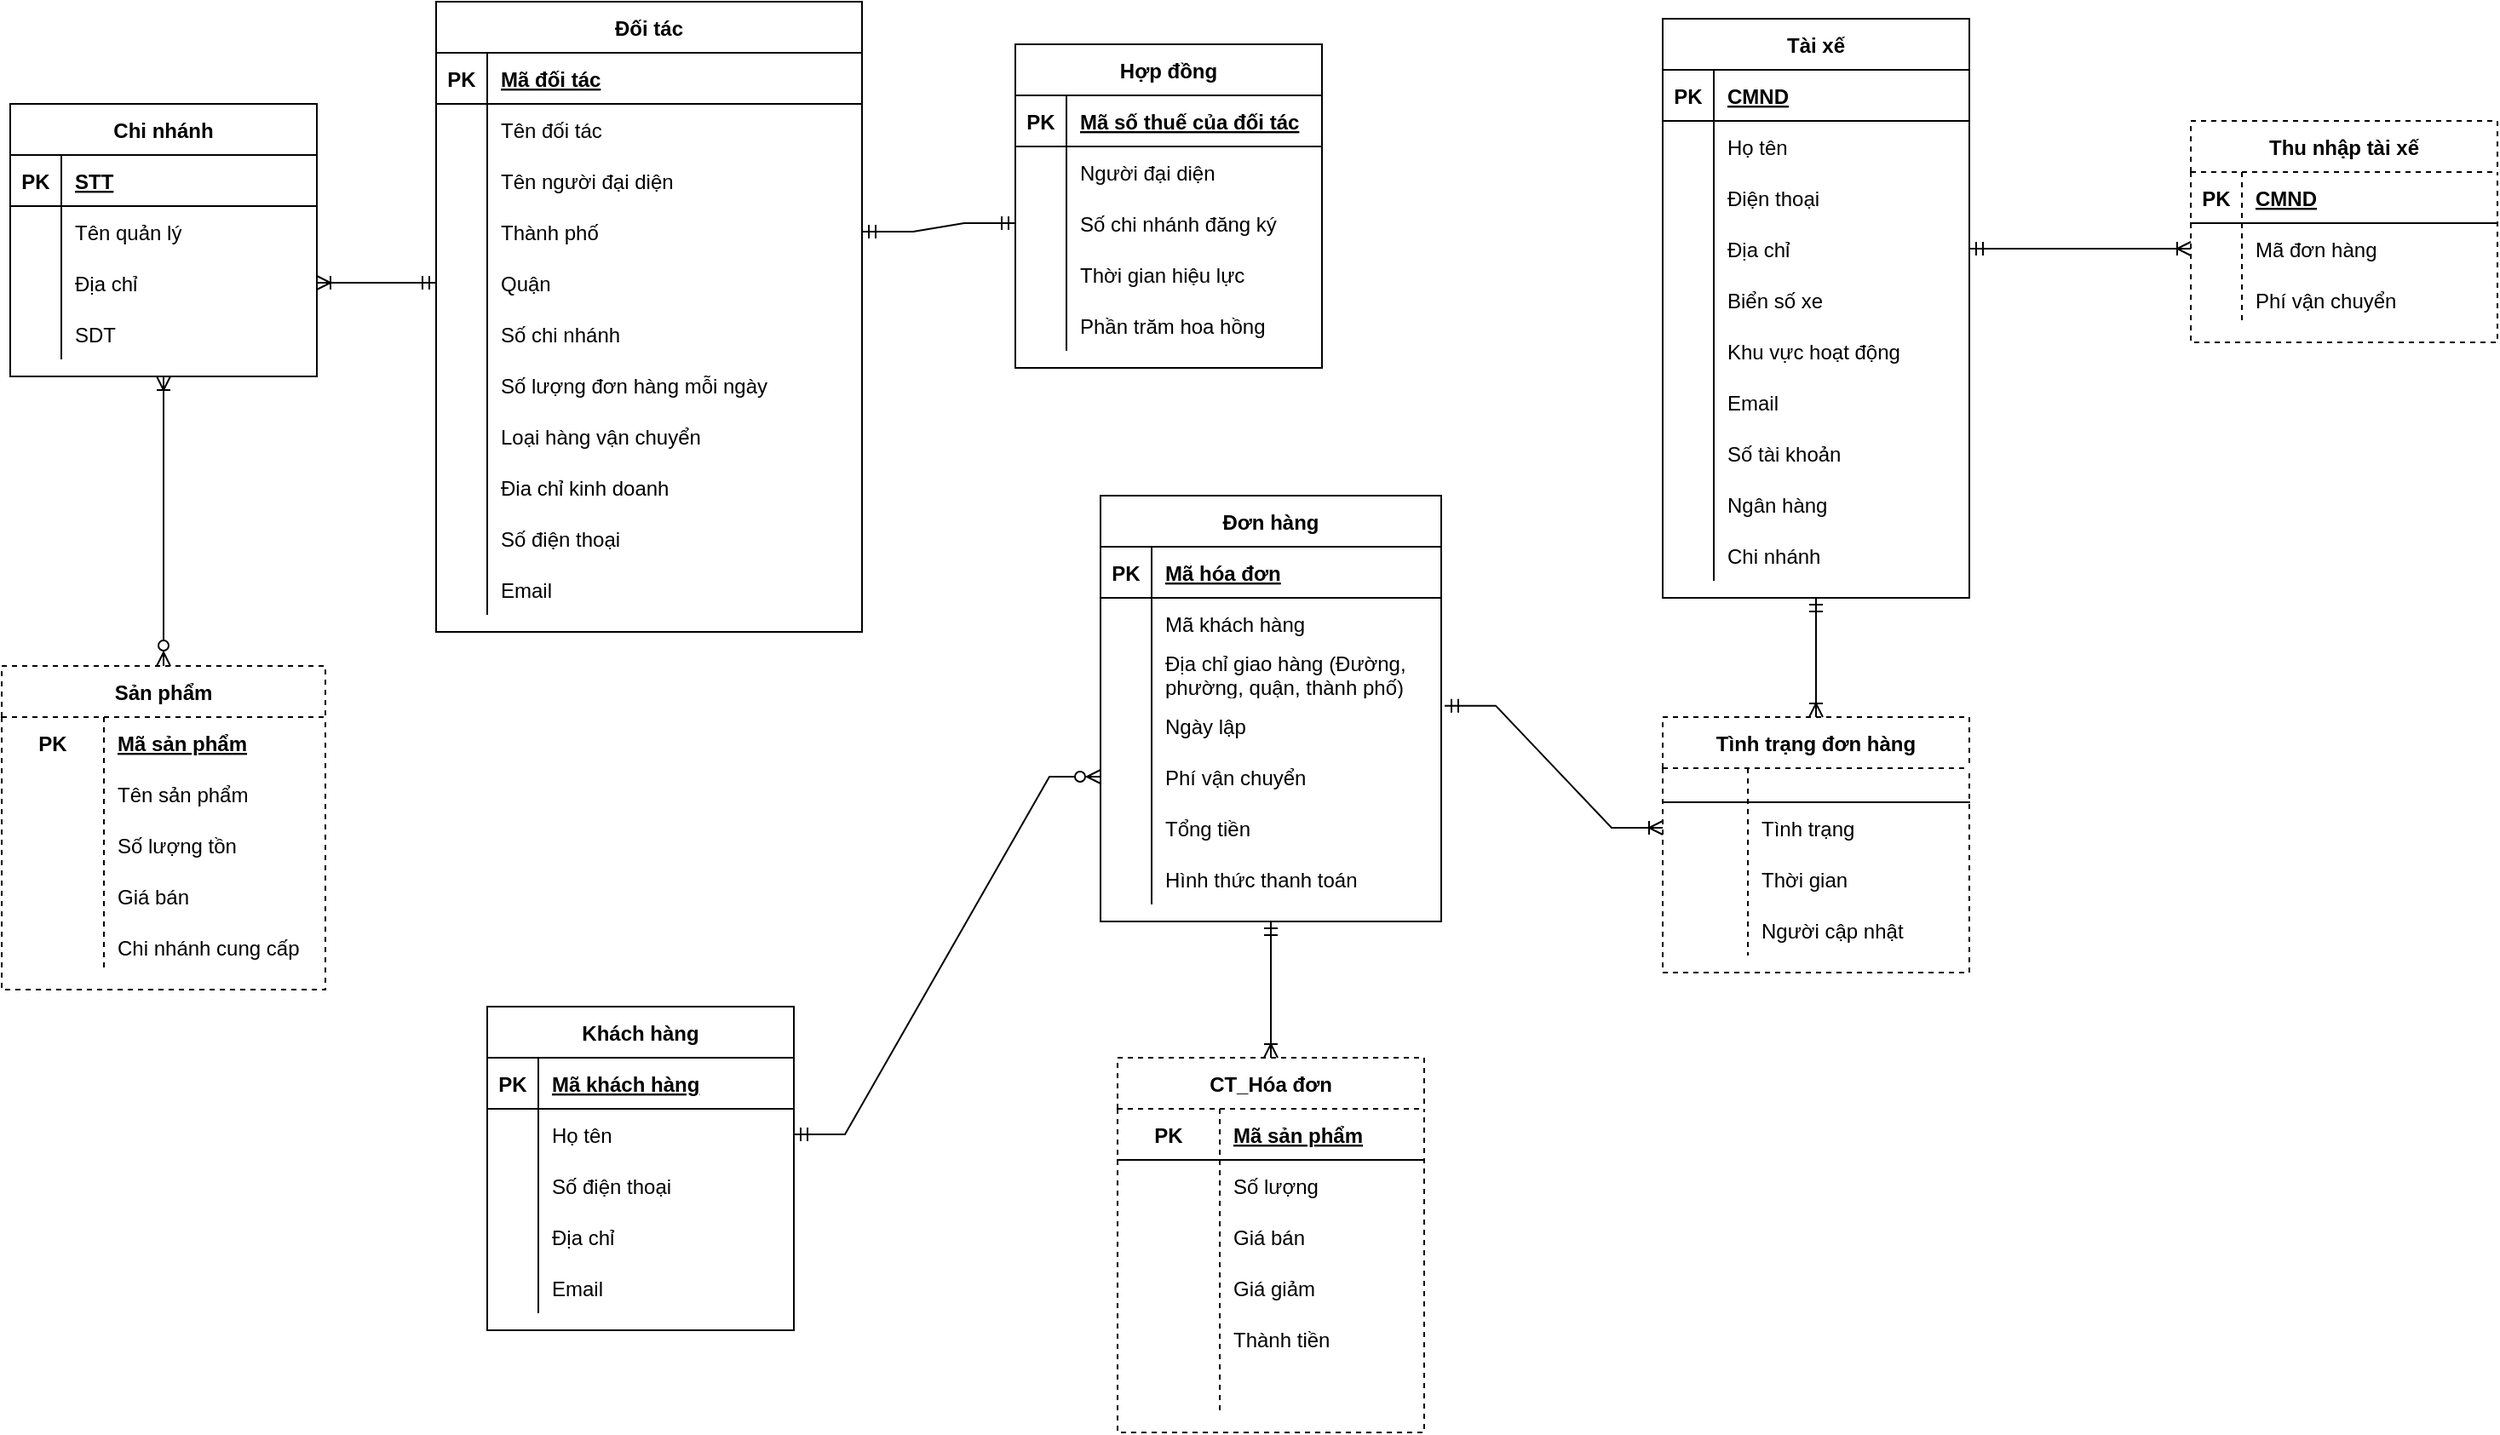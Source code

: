 <mxfile version="15.6.0" type="device"><diagram id="R2lEEEUBdFMjLlhIrx00" name="Page-1"><mxGraphModel dx="1895" dy="468" grid="1" gridSize="10" guides="1" tooltips="1" connect="1" arrows="1" fold="1" page="1" pageScale="1" pageWidth="850" pageHeight="1100" math="0" shadow="0" extFonts="Permanent Marker^https://fonts.googleapis.com/css?family=Permanent+Marker"><root><mxCell id="0"/><mxCell id="1" parent="0"/><mxCell id="YXAQcpSXE8l1mbAlE0Yn-155" value="Tài xế" style="shape=table;startSize=30;container=1;collapsible=1;childLayout=tableLayout;fixedRows=1;rowLines=0;fontStyle=1;align=center;resizeLast=1;" parent="1" vertex="1"><mxGeometry x="840" y="130" width="180" height="340" as="geometry"/></mxCell><mxCell id="YXAQcpSXE8l1mbAlE0Yn-156" value="" style="shape=partialRectangle;collapsible=0;dropTarget=0;pointerEvents=0;fillColor=none;top=0;left=0;bottom=1;right=0;points=[[0,0.5],[1,0.5]];portConstraint=eastwest;" parent="YXAQcpSXE8l1mbAlE0Yn-155" vertex="1"><mxGeometry y="30" width="180" height="30" as="geometry"/></mxCell><mxCell id="YXAQcpSXE8l1mbAlE0Yn-157" value="PK" style="shape=partialRectangle;connectable=0;fillColor=none;top=0;left=0;bottom=0;right=0;fontStyle=1;overflow=hidden;" parent="YXAQcpSXE8l1mbAlE0Yn-156" vertex="1"><mxGeometry width="30" height="30" as="geometry"><mxRectangle width="30" height="30" as="alternateBounds"/></mxGeometry></mxCell><mxCell id="YXAQcpSXE8l1mbAlE0Yn-158" value="CMND" style="shape=partialRectangle;connectable=0;fillColor=none;top=0;left=0;bottom=0;right=0;align=left;spacingLeft=6;fontStyle=5;overflow=hidden;" parent="YXAQcpSXE8l1mbAlE0Yn-156" vertex="1"><mxGeometry x="30" width="150" height="30" as="geometry"><mxRectangle width="150" height="30" as="alternateBounds"/></mxGeometry></mxCell><mxCell id="YXAQcpSXE8l1mbAlE0Yn-159" value="" style="shape=partialRectangle;collapsible=0;dropTarget=0;pointerEvents=0;fillColor=none;top=0;left=0;bottom=0;right=0;points=[[0,0.5],[1,0.5]];portConstraint=eastwest;" parent="YXAQcpSXE8l1mbAlE0Yn-155" vertex="1"><mxGeometry y="60" width="180" height="30" as="geometry"/></mxCell><mxCell id="YXAQcpSXE8l1mbAlE0Yn-160" value="" style="shape=partialRectangle;connectable=0;fillColor=none;top=0;left=0;bottom=0;right=0;editable=1;overflow=hidden;" parent="YXAQcpSXE8l1mbAlE0Yn-159" vertex="1"><mxGeometry width="30" height="30" as="geometry"><mxRectangle width="30" height="30" as="alternateBounds"/></mxGeometry></mxCell><mxCell id="YXAQcpSXE8l1mbAlE0Yn-161" value="Họ tên" style="shape=partialRectangle;connectable=0;fillColor=none;top=0;left=0;bottom=0;right=0;align=left;spacingLeft=6;overflow=hidden;" parent="YXAQcpSXE8l1mbAlE0Yn-159" vertex="1"><mxGeometry x="30" width="150" height="30" as="geometry"><mxRectangle width="150" height="30" as="alternateBounds"/></mxGeometry></mxCell><mxCell id="YXAQcpSXE8l1mbAlE0Yn-162" value="" style="shape=partialRectangle;collapsible=0;dropTarget=0;pointerEvents=0;fillColor=none;top=0;left=0;bottom=0;right=0;points=[[0,0.5],[1,0.5]];portConstraint=eastwest;" parent="YXAQcpSXE8l1mbAlE0Yn-155" vertex="1"><mxGeometry y="90" width="180" height="30" as="geometry"/></mxCell><mxCell id="YXAQcpSXE8l1mbAlE0Yn-163" value="" style="shape=partialRectangle;connectable=0;fillColor=none;top=0;left=0;bottom=0;right=0;editable=1;overflow=hidden;" parent="YXAQcpSXE8l1mbAlE0Yn-162" vertex="1"><mxGeometry width="30" height="30" as="geometry"><mxRectangle width="30" height="30" as="alternateBounds"/></mxGeometry></mxCell><mxCell id="YXAQcpSXE8l1mbAlE0Yn-164" value="Điện thoại" style="shape=partialRectangle;connectable=0;fillColor=none;top=0;left=0;bottom=0;right=0;align=left;spacingLeft=6;overflow=hidden;" parent="YXAQcpSXE8l1mbAlE0Yn-162" vertex="1"><mxGeometry x="30" width="150" height="30" as="geometry"><mxRectangle width="150" height="30" as="alternateBounds"/></mxGeometry></mxCell><mxCell id="YXAQcpSXE8l1mbAlE0Yn-165" value="" style="shape=partialRectangle;collapsible=0;dropTarget=0;pointerEvents=0;fillColor=none;top=0;left=0;bottom=0;right=0;points=[[0,0.5],[1,0.5]];portConstraint=eastwest;" parent="YXAQcpSXE8l1mbAlE0Yn-155" vertex="1"><mxGeometry y="120" width="180" height="30" as="geometry"/></mxCell><mxCell id="YXAQcpSXE8l1mbAlE0Yn-166" value="" style="shape=partialRectangle;connectable=0;fillColor=none;top=0;left=0;bottom=0;right=0;editable=1;overflow=hidden;" parent="YXAQcpSXE8l1mbAlE0Yn-165" vertex="1"><mxGeometry width="30" height="30" as="geometry"><mxRectangle width="30" height="30" as="alternateBounds"/></mxGeometry></mxCell><mxCell id="YXAQcpSXE8l1mbAlE0Yn-167" value="Địa chỉ" style="shape=partialRectangle;connectable=0;fillColor=none;top=0;left=0;bottom=0;right=0;align=left;spacingLeft=6;overflow=hidden;" parent="YXAQcpSXE8l1mbAlE0Yn-165" vertex="1"><mxGeometry x="30" width="150" height="30" as="geometry"><mxRectangle width="150" height="30" as="alternateBounds"/></mxGeometry></mxCell><mxCell id="YXAQcpSXE8l1mbAlE0Yn-168" value="" style="shape=partialRectangle;collapsible=0;dropTarget=0;pointerEvents=0;fillColor=none;top=0;left=0;bottom=0;right=0;points=[[0,0.5],[1,0.5]];portConstraint=eastwest;" parent="YXAQcpSXE8l1mbAlE0Yn-155" vertex="1"><mxGeometry y="150" width="180" height="30" as="geometry"/></mxCell><mxCell id="YXAQcpSXE8l1mbAlE0Yn-169" value="" style="shape=partialRectangle;connectable=0;fillColor=none;top=0;left=0;bottom=0;right=0;editable=1;overflow=hidden;" parent="YXAQcpSXE8l1mbAlE0Yn-168" vertex="1"><mxGeometry width="30" height="30" as="geometry"><mxRectangle width="30" height="30" as="alternateBounds"/></mxGeometry></mxCell><mxCell id="YXAQcpSXE8l1mbAlE0Yn-170" value="Biển số xe" style="shape=partialRectangle;connectable=0;fillColor=none;top=0;left=0;bottom=0;right=0;align=left;spacingLeft=6;overflow=hidden;" parent="YXAQcpSXE8l1mbAlE0Yn-168" vertex="1"><mxGeometry x="30" width="150" height="30" as="geometry"><mxRectangle width="150" height="30" as="alternateBounds"/></mxGeometry></mxCell><mxCell id="YXAQcpSXE8l1mbAlE0Yn-171" value="" style="shape=partialRectangle;collapsible=0;dropTarget=0;pointerEvents=0;fillColor=none;top=0;left=0;bottom=0;right=0;points=[[0,0.5],[1,0.5]];portConstraint=eastwest;" parent="YXAQcpSXE8l1mbAlE0Yn-155" vertex="1"><mxGeometry y="180" width="180" height="30" as="geometry"/></mxCell><mxCell id="YXAQcpSXE8l1mbAlE0Yn-172" value="" style="shape=partialRectangle;connectable=0;fillColor=none;top=0;left=0;bottom=0;right=0;editable=1;overflow=hidden;" parent="YXAQcpSXE8l1mbAlE0Yn-171" vertex="1"><mxGeometry width="30" height="30" as="geometry"><mxRectangle width="30" height="30" as="alternateBounds"/></mxGeometry></mxCell><mxCell id="YXAQcpSXE8l1mbAlE0Yn-173" value="Khu vực hoạt động" style="shape=partialRectangle;connectable=0;fillColor=none;top=0;left=0;bottom=0;right=0;align=left;spacingLeft=6;overflow=hidden;" parent="YXAQcpSXE8l1mbAlE0Yn-171" vertex="1"><mxGeometry x="30" width="150" height="30" as="geometry"><mxRectangle width="150" height="30" as="alternateBounds"/></mxGeometry></mxCell><mxCell id="YXAQcpSXE8l1mbAlE0Yn-174" value="" style="shape=partialRectangle;collapsible=0;dropTarget=0;pointerEvents=0;fillColor=none;top=0;left=0;bottom=0;right=0;points=[[0,0.5],[1,0.5]];portConstraint=eastwest;" parent="YXAQcpSXE8l1mbAlE0Yn-155" vertex="1"><mxGeometry y="210" width="180" height="30" as="geometry"/></mxCell><mxCell id="YXAQcpSXE8l1mbAlE0Yn-175" value="" style="shape=partialRectangle;connectable=0;fillColor=none;top=0;left=0;bottom=0;right=0;editable=1;overflow=hidden;" parent="YXAQcpSXE8l1mbAlE0Yn-174" vertex="1"><mxGeometry width="30" height="30" as="geometry"><mxRectangle width="30" height="30" as="alternateBounds"/></mxGeometry></mxCell><mxCell id="YXAQcpSXE8l1mbAlE0Yn-176" value="Email" style="shape=partialRectangle;connectable=0;fillColor=none;top=0;left=0;bottom=0;right=0;align=left;spacingLeft=6;overflow=hidden;" parent="YXAQcpSXE8l1mbAlE0Yn-174" vertex="1"><mxGeometry x="30" width="150" height="30" as="geometry"><mxRectangle width="150" height="30" as="alternateBounds"/></mxGeometry></mxCell><mxCell id="YXAQcpSXE8l1mbAlE0Yn-177" value="" style="shape=partialRectangle;collapsible=0;dropTarget=0;pointerEvents=0;fillColor=none;top=0;left=0;bottom=0;right=0;points=[[0,0.5],[1,0.5]];portConstraint=eastwest;" parent="YXAQcpSXE8l1mbAlE0Yn-155" vertex="1"><mxGeometry y="240" width="180" height="30" as="geometry"/></mxCell><mxCell id="YXAQcpSXE8l1mbAlE0Yn-178" value="" style="shape=partialRectangle;connectable=0;fillColor=none;top=0;left=0;bottom=0;right=0;editable=1;overflow=hidden;" parent="YXAQcpSXE8l1mbAlE0Yn-177" vertex="1"><mxGeometry width="30" height="30" as="geometry"><mxRectangle width="30" height="30" as="alternateBounds"/></mxGeometry></mxCell><mxCell id="YXAQcpSXE8l1mbAlE0Yn-179" value="Số tài khoản" style="shape=partialRectangle;connectable=0;fillColor=none;top=0;left=0;bottom=0;right=0;align=left;spacingLeft=6;overflow=hidden;" parent="YXAQcpSXE8l1mbAlE0Yn-177" vertex="1"><mxGeometry x="30" width="150" height="30" as="geometry"><mxRectangle width="150" height="30" as="alternateBounds"/></mxGeometry></mxCell><mxCell id="YXAQcpSXE8l1mbAlE0Yn-180" value="" style="shape=partialRectangle;collapsible=0;dropTarget=0;pointerEvents=0;fillColor=none;top=0;left=0;bottom=0;right=0;points=[[0,0.5],[1,0.5]];portConstraint=eastwest;" parent="YXAQcpSXE8l1mbAlE0Yn-155" vertex="1"><mxGeometry y="270" width="180" height="30" as="geometry"/></mxCell><mxCell id="YXAQcpSXE8l1mbAlE0Yn-181" value="" style="shape=partialRectangle;connectable=0;fillColor=none;top=0;left=0;bottom=0;right=0;editable=1;overflow=hidden;" parent="YXAQcpSXE8l1mbAlE0Yn-180" vertex="1"><mxGeometry width="30" height="30" as="geometry"><mxRectangle width="30" height="30" as="alternateBounds"/></mxGeometry></mxCell><mxCell id="YXAQcpSXE8l1mbAlE0Yn-182" value="Ngân hàng" style="shape=partialRectangle;connectable=0;fillColor=none;top=0;left=0;bottom=0;right=0;align=left;spacingLeft=6;overflow=hidden;" parent="YXAQcpSXE8l1mbAlE0Yn-180" vertex="1"><mxGeometry x="30" width="150" height="30" as="geometry"><mxRectangle width="150" height="30" as="alternateBounds"/></mxGeometry></mxCell><mxCell id="YXAQcpSXE8l1mbAlE0Yn-183" value="" style="shape=partialRectangle;collapsible=0;dropTarget=0;pointerEvents=0;fillColor=none;top=0;left=0;bottom=0;right=0;points=[[0,0.5],[1,0.5]];portConstraint=eastwest;" parent="YXAQcpSXE8l1mbAlE0Yn-155" vertex="1"><mxGeometry y="300" width="180" height="30" as="geometry"/></mxCell><mxCell id="YXAQcpSXE8l1mbAlE0Yn-184" value="" style="shape=partialRectangle;connectable=0;fillColor=none;top=0;left=0;bottom=0;right=0;editable=1;overflow=hidden;" parent="YXAQcpSXE8l1mbAlE0Yn-183" vertex="1"><mxGeometry width="30" height="30" as="geometry"><mxRectangle width="30" height="30" as="alternateBounds"/></mxGeometry></mxCell><mxCell id="YXAQcpSXE8l1mbAlE0Yn-185" value="Chi nhánh" style="shape=partialRectangle;connectable=0;fillColor=none;top=0;left=0;bottom=0;right=0;align=left;spacingLeft=6;overflow=hidden;" parent="YXAQcpSXE8l1mbAlE0Yn-183" vertex="1"><mxGeometry x="30" width="150" height="30" as="geometry"><mxRectangle width="150" height="30" as="alternateBounds"/></mxGeometry></mxCell><mxCell id="C-vyLk0tnHw3VtMMgP7b-23" value="Đối tác" style="shape=table;startSize=30;container=1;collapsible=1;childLayout=tableLayout;fixedRows=1;rowLines=0;fontStyle=1;align=center;resizeLast=1;" parent="1" vertex="1"><mxGeometry x="120" y="120" width="250" height="370" as="geometry"/></mxCell><mxCell id="C-vyLk0tnHw3VtMMgP7b-24" value="" style="shape=partialRectangle;collapsible=0;dropTarget=0;pointerEvents=0;fillColor=none;points=[[0,0.5],[1,0.5]];portConstraint=eastwest;top=0;left=0;right=0;bottom=1;" parent="C-vyLk0tnHw3VtMMgP7b-23" vertex="1"><mxGeometry y="30" width="250" height="30" as="geometry"/></mxCell><mxCell id="C-vyLk0tnHw3VtMMgP7b-25" value="PK" style="shape=partialRectangle;overflow=hidden;connectable=0;fillColor=none;top=0;left=0;bottom=0;right=0;fontStyle=1;" parent="C-vyLk0tnHw3VtMMgP7b-24" vertex="1"><mxGeometry width="30" height="30" as="geometry"><mxRectangle width="30" height="30" as="alternateBounds"/></mxGeometry></mxCell><mxCell id="C-vyLk0tnHw3VtMMgP7b-26" value="Mã đối tác" style="shape=partialRectangle;overflow=hidden;connectable=0;fillColor=none;top=0;left=0;bottom=0;right=0;align=left;spacingLeft=6;fontStyle=5;" parent="C-vyLk0tnHw3VtMMgP7b-24" vertex="1"><mxGeometry x="30" width="220" height="30" as="geometry"><mxRectangle width="220" height="30" as="alternateBounds"/></mxGeometry></mxCell><mxCell id="C-vyLk0tnHw3VtMMgP7b-27" value="" style="shape=partialRectangle;collapsible=0;dropTarget=0;pointerEvents=0;fillColor=none;points=[[0,0.5],[1,0.5]];portConstraint=eastwest;top=0;left=0;right=0;bottom=0;" parent="C-vyLk0tnHw3VtMMgP7b-23" vertex="1"><mxGeometry y="60" width="250" height="30" as="geometry"/></mxCell><mxCell id="C-vyLk0tnHw3VtMMgP7b-28" value="" style="shape=partialRectangle;overflow=hidden;connectable=0;fillColor=none;top=0;left=0;bottom=0;right=0;" parent="C-vyLk0tnHw3VtMMgP7b-27" vertex="1"><mxGeometry width="30" height="30" as="geometry"><mxRectangle width="30" height="30" as="alternateBounds"/></mxGeometry></mxCell><mxCell id="C-vyLk0tnHw3VtMMgP7b-29" value="Tên đối tác" style="shape=partialRectangle;overflow=hidden;connectable=0;fillColor=none;top=0;left=0;bottom=0;right=0;align=left;spacingLeft=6;" parent="C-vyLk0tnHw3VtMMgP7b-27" vertex="1"><mxGeometry x="30" width="220" height="30" as="geometry"><mxRectangle width="220" height="30" as="alternateBounds"/></mxGeometry></mxCell><mxCell id="fnrPfXZx7cAHOLC7hxs2-1" value="" style="shape=partialRectangle;collapsible=0;dropTarget=0;pointerEvents=0;fillColor=none;points=[[0,0.5],[1,0.5]];portConstraint=eastwest;top=0;left=0;right=0;bottom=0;" vertex="1" parent="C-vyLk0tnHw3VtMMgP7b-23"><mxGeometry y="90" width="250" height="30" as="geometry"/></mxCell><mxCell id="fnrPfXZx7cAHOLC7hxs2-2" value="" style="shape=partialRectangle;overflow=hidden;connectable=0;fillColor=none;top=0;left=0;bottom=0;right=0;" vertex="1" parent="fnrPfXZx7cAHOLC7hxs2-1"><mxGeometry width="30" height="30" as="geometry"><mxRectangle width="30" height="30" as="alternateBounds"/></mxGeometry></mxCell><mxCell id="fnrPfXZx7cAHOLC7hxs2-3" value="Tên người đại diện" style="shape=partialRectangle;overflow=hidden;connectable=0;fillColor=none;top=0;left=0;bottom=0;right=0;align=left;spacingLeft=6;" vertex="1" parent="fnrPfXZx7cAHOLC7hxs2-1"><mxGeometry x="30" width="220" height="30" as="geometry"><mxRectangle width="220" height="30" as="alternateBounds"/></mxGeometry></mxCell><mxCell id="YXAQcpSXE8l1mbAlE0Yn-1" value="" style="shape=partialRectangle;collapsible=0;dropTarget=0;pointerEvents=0;fillColor=none;points=[[0,0.5],[1,0.5]];portConstraint=eastwest;top=0;left=0;right=0;bottom=0;" parent="C-vyLk0tnHw3VtMMgP7b-23" vertex="1"><mxGeometry y="120" width="250" height="30" as="geometry"/></mxCell><mxCell id="YXAQcpSXE8l1mbAlE0Yn-2" value="" style="shape=partialRectangle;overflow=hidden;connectable=0;fillColor=none;top=0;left=0;bottom=0;right=0;" parent="YXAQcpSXE8l1mbAlE0Yn-1" vertex="1"><mxGeometry width="30" height="30" as="geometry"><mxRectangle width="30" height="30" as="alternateBounds"/></mxGeometry></mxCell><mxCell id="YXAQcpSXE8l1mbAlE0Yn-3" value="Thành phố" style="shape=partialRectangle;overflow=hidden;connectable=0;fillColor=none;top=0;left=0;bottom=0;right=0;align=left;spacingLeft=6;" parent="YXAQcpSXE8l1mbAlE0Yn-1" vertex="1"><mxGeometry x="30" width="220" height="30" as="geometry"><mxRectangle width="220" height="30" as="alternateBounds"/></mxGeometry></mxCell><mxCell id="YXAQcpSXE8l1mbAlE0Yn-4" value="" style="shape=partialRectangle;collapsible=0;dropTarget=0;pointerEvents=0;fillColor=none;points=[[0,0.5],[1,0.5]];portConstraint=eastwest;top=0;left=0;right=0;bottom=0;" parent="C-vyLk0tnHw3VtMMgP7b-23" vertex="1"><mxGeometry y="150" width="250" height="30" as="geometry"/></mxCell><mxCell id="YXAQcpSXE8l1mbAlE0Yn-5" value="" style="shape=partialRectangle;overflow=hidden;connectable=0;fillColor=none;top=0;left=0;bottom=0;right=0;" parent="YXAQcpSXE8l1mbAlE0Yn-4" vertex="1"><mxGeometry width="30" height="30" as="geometry"><mxRectangle width="30" height="30" as="alternateBounds"/></mxGeometry></mxCell><mxCell id="YXAQcpSXE8l1mbAlE0Yn-6" value="Quận" style="shape=partialRectangle;overflow=hidden;connectable=0;fillColor=none;top=0;left=0;bottom=0;right=0;align=left;spacingLeft=6;" parent="YXAQcpSXE8l1mbAlE0Yn-4" vertex="1"><mxGeometry x="30" width="220" height="30" as="geometry"><mxRectangle width="220" height="30" as="alternateBounds"/></mxGeometry></mxCell><mxCell id="YXAQcpSXE8l1mbAlE0Yn-7" value="" style="shape=partialRectangle;collapsible=0;dropTarget=0;pointerEvents=0;fillColor=none;points=[[0,0.5],[1,0.5]];portConstraint=eastwest;top=0;left=0;right=0;bottom=0;" parent="C-vyLk0tnHw3VtMMgP7b-23" vertex="1"><mxGeometry y="180" width="250" height="30" as="geometry"/></mxCell><mxCell id="YXAQcpSXE8l1mbAlE0Yn-8" value="" style="shape=partialRectangle;overflow=hidden;connectable=0;fillColor=none;top=0;left=0;bottom=0;right=0;" parent="YXAQcpSXE8l1mbAlE0Yn-7" vertex="1"><mxGeometry width="30" height="30" as="geometry"><mxRectangle width="30" height="30" as="alternateBounds"/></mxGeometry></mxCell><mxCell id="YXAQcpSXE8l1mbAlE0Yn-9" value="Số chi nhánh" style="shape=partialRectangle;overflow=hidden;connectable=0;fillColor=none;top=0;left=0;bottom=0;right=0;align=left;spacingLeft=6;" parent="YXAQcpSXE8l1mbAlE0Yn-7" vertex="1"><mxGeometry x="30" width="220" height="30" as="geometry"><mxRectangle width="220" height="30" as="alternateBounds"/></mxGeometry></mxCell><mxCell id="YXAQcpSXE8l1mbAlE0Yn-10" value="" style="shape=partialRectangle;collapsible=0;dropTarget=0;pointerEvents=0;fillColor=none;points=[[0,0.5],[1,0.5]];portConstraint=eastwest;top=0;left=0;right=0;bottom=0;" parent="C-vyLk0tnHw3VtMMgP7b-23" vertex="1"><mxGeometry y="210" width="250" height="30" as="geometry"/></mxCell><mxCell id="YXAQcpSXE8l1mbAlE0Yn-11" value="" style="shape=partialRectangle;overflow=hidden;connectable=0;fillColor=none;top=0;left=0;bottom=0;right=0;" parent="YXAQcpSXE8l1mbAlE0Yn-10" vertex="1"><mxGeometry width="30" height="30" as="geometry"><mxRectangle width="30" height="30" as="alternateBounds"/></mxGeometry></mxCell><mxCell id="YXAQcpSXE8l1mbAlE0Yn-12" value="Số lượng đơn hàng mỗi ngày" style="shape=partialRectangle;overflow=hidden;connectable=0;fillColor=none;top=0;left=0;bottom=0;right=0;align=left;spacingLeft=6;" parent="YXAQcpSXE8l1mbAlE0Yn-10" vertex="1"><mxGeometry x="30" width="220" height="30" as="geometry"><mxRectangle width="220" height="30" as="alternateBounds"/></mxGeometry></mxCell><mxCell id="YXAQcpSXE8l1mbAlE0Yn-13" value="" style="shape=partialRectangle;collapsible=0;dropTarget=0;pointerEvents=0;fillColor=none;points=[[0,0.5],[1,0.5]];portConstraint=eastwest;top=0;left=0;right=0;bottom=0;" parent="C-vyLk0tnHw3VtMMgP7b-23" vertex="1"><mxGeometry y="240" width="250" height="30" as="geometry"/></mxCell><mxCell id="YXAQcpSXE8l1mbAlE0Yn-14" value="" style="shape=partialRectangle;overflow=hidden;connectable=0;fillColor=none;top=0;left=0;bottom=0;right=0;" parent="YXAQcpSXE8l1mbAlE0Yn-13" vertex="1"><mxGeometry width="30" height="30" as="geometry"><mxRectangle width="30" height="30" as="alternateBounds"/></mxGeometry></mxCell><mxCell id="YXAQcpSXE8l1mbAlE0Yn-15" value="Loại hàng vận chuyển" style="shape=partialRectangle;overflow=hidden;connectable=0;fillColor=none;top=0;left=0;bottom=0;right=0;align=left;spacingLeft=6;" parent="YXAQcpSXE8l1mbAlE0Yn-13" vertex="1"><mxGeometry x="30" width="220" height="30" as="geometry"><mxRectangle width="220" height="30" as="alternateBounds"/></mxGeometry></mxCell><mxCell id="YXAQcpSXE8l1mbAlE0Yn-16" value="" style="shape=partialRectangle;collapsible=0;dropTarget=0;pointerEvents=0;fillColor=none;points=[[0,0.5],[1,0.5]];portConstraint=eastwest;top=0;left=0;right=0;bottom=0;" parent="C-vyLk0tnHw3VtMMgP7b-23" vertex="1"><mxGeometry y="270" width="250" height="30" as="geometry"/></mxCell><mxCell id="YXAQcpSXE8l1mbAlE0Yn-17" value="" style="shape=partialRectangle;overflow=hidden;connectable=0;fillColor=none;top=0;left=0;bottom=0;right=0;" parent="YXAQcpSXE8l1mbAlE0Yn-16" vertex="1"><mxGeometry width="30" height="30" as="geometry"><mxRectangle width="30" height="30" as="alternateBounds"/></mxGeometry></mxCell><mxCell id="YXAQcpSXE8l1mbAlE0Yn-18" value="Đia chỉ kinh doanh" style="shape=partialRectangle;overflow=hidden;connectable=0;fillColor=none;top=0;left=0;bottom=0;right=0;align=left;spacingLeft=6;" parent="YXAQcpSXE8l1mbAlE0Yn-16" vertex="1"><mxGeometry x="30" width="220" height="30" as="geometry"><mxRectangle width="220" height="30" as="alternateBounds"/></mxGeometry></mxCell><mxCell id="YXAQcpSXE8l1mbAlE0Yn-19" value="" style="shape=partialRectangle;collapsible=0;dropTarget=0;pointerEvents=0;fillColor=none;points=[[0,0.5],[1,0.5]];portConstraint=eastwest;top=0;left=0;right=0;bottom=0;" parent="C-vyLk0tnHw3VtMMgP7b-23" vertex="1"><mxGeometry y="300" width="250" height="30" as="geometry"/></mxCell><mxCell id="YXAQcpSXE8l1mbAlE0Yn-20" value="" style="shape=partialRectangle;overflow=hidden;connectable=0;fillColor=none;top=0;left=0;bottom=0;right=0;" parent="YXAQcpSXE8l1mbAlE0Yn-19" vertex="1"><mxGeometry width="30" height="30" as="geometry"><mxRectangle width="30" height="30" as="alternateBounds"/></mxGeometry></mxCell><mxCell id="YXAQcpSXE8l1mbAlE0Yn-21" value="Số điện thoại" style="shape=partialRectangle;overflow=hidden;connectable=0;fillColor=none;top=0;left=0;bottom=0;right=0;align=left;spacingLeft=6;" parent="YXAQcpSXE8l1mbAlE0Yn-19" vertex="1"><mxGeometry x="30" width="220" height="30" as="geometry"><mxRectangle width="220" height="30" as="alternateBounds"/></mxGeometry></mxCell><mxCell id="YXAQcpSXE8l1mbAlE0Yn-22" value="" style="shape=partialRectangle;collapsible=0;dropTarget=0;pointerEvents=0;fillColor=none;points=[[0,0.5],[1,0.5]];portConstraint=eastwest;top=0;left=0;right=0;bottom=0;" parent="C-vyLk0tnHw3VtMMgP7b-23" vertex="1"><mxGeometry y="330" width="250" height="30" as="geometry"/></mxCell><mxCell id="YXAQcpSXE8l1mbAlE0Yn-23" value="" style="shape=partialRectangle;overflow=hidden;connectable=0;fillColor=none;top=0;left=0;bottom=0;right=0;" parent="YXAQcpSXE8l1mbAlE0Yn-22" vertex="1"><mxGeometry width="30" height="30" as="geometry"><mxRectangle width="30" height="30" as="alternateBounds"/></mxGeometry></mxCell><mxCell id="YXAQcpSXE8l1mbAlE0Yn-24" value="Email" style="shape=partialRectangle;overflow=hidden;connectable=0;fillColor=none;top=0;left=0;bottom=0;right=0;align=left;spacingLeft=6;" parent="YXAQcpSXE8l1mbAlE0Yn-22" vertex="1"><mxGeometry x="30" width="220" height="30" as="geometry"><mxRectangle width="220" height="30" as="alternateBounds"/></mxGeometry></mxCell><mxCell id="YXAQcpSXE8l1mbAlE0Yn-25" value="Hợp đồng" style="shape=table;startSize=30;container=1;collapsible=1;childLayout=tableLayout;fixedRows=1;rowLines=0;fontStyle=1;align=center;resizeLast=1;" parent="1" vertex="1"><mxGeometry x="460" y="145" width="180" height="190" as="geometry"/></mxCell><mxCell id="YXAQcpSXE8l1mbAlE0Yn-26" value="" style="shape=partialRectangle;collapsible=0;dropTarget=0;pointerEvents=0;fillColor=none;top=0;left=0;bottom=1;right=0;points=[[0,0.5],[1,0.5]];portConstraint=eastwest;" parent="YXAQcpSXE8l1mbAlE0Yn-25" vertex="1"><mxGeometry y="30" width="180" height="30" as="geometry"/></mxCell><mxCell id="YXAQcpSXE8l1mbAlE0Yn-27" value="PK" style="shape=partialRectangle;connectable=0;fillColor=none;top=0;left=0;bottom=0;right=0;fontStyle=1;overflow=hidden;" parent="YXAQcpSXE8l1mbAlE0Yn-26" vertex="1"><mxGeometry width="30" height="30" as="geometry"><mxRectangle width="30" height="30" as="alternateBounds"/></mxGeometry></mxCell><mxCell id="YXAQcpSXE8l1mbAlE0Yn-28" value="Mã số thuế của đối tác" style="shape=partialRectangle;connectable=0;fillColor=none;top=0;left=0;bottom=0;right=0;align=left;spacingLeft=6;fontStyle=5;overflow=hidden;" parent="YXAQcpSXE8l1mbAlE0Yn-26" vertex="1"><mxGeometry x="30" width="150" height="30" as="geometry"><mxRectangle width="150" height="30" as="alternateBounds"/></mxGeometry></mxCell><mxCell id="YXAQcpSXE8l1mbAlE0Yn-29" value="" style="shape=partialRectangle;collapsible=0;dropTarget=0;pointerEvents=0;fillColor=none;top=0;left=0;bottom=0;right=0;points=[[0,0.5],[1,0.5]];portConstraint=eastwest;" parent="YXAQcpSXE8l1mbAlE0Yn-25" vertex="1"><mxGeometry y="60" width="180" height="30" as="geometry"/></mxCell><mxCell id="YXAQcpSXE8l1mbAlE0Yn-30" value="" style="shape=partialRectangle;connectable=0;fillColor=none;top=0;left=0;bottom=0;right=0;editable=1;overflow=hidden;" parent="YXAQcpSXE8l1mbAlE0Yn-29" vertex="1"><mxGeometry width="30" height="30" as="geometry"><mxRectangle width="30" height="30" as="alternateBounds"/></mxGeometry></mxCell><mxCell id="YXAQcpSXE8l1mbAlE0Yn-31" value="Người đại diện" style="shape=partialRectangle;connectable=0;fillColor=none;top=0;left=0;bottom=0;right=0;align=left;spacingLeft=6;overflow=hidden;" parent="YXAQcpSXE8l1mbAlE0Yn-29" vertex="1"><mxGeometry x="30" width="150" height="30" as="geometry"><mxRectangle width="150" height="30" as="alternateBounds"/></mxGeometry></mxCell><mxCell id="YXAQcpSXE8l1mbAlE0Yn-32" value="" style="shape=partialRectangle;collapsible=0;dropTarget=0;pointerEvents=0;fillColor=none;top=0;left=0;bottom=0;right=0;points=[[0,0.5],[1,0.5]];portConstraint=eastwest;" parent="YXAQcpSXE8l1mbAlE0Yn-25" vertex="1"><mxGeometry y="90" width="180" height="30" as="geometry"/></mxCell><mxCell id="YXAQcpSXE8l1mbAlE0Yn-33" value="" style="shape=partialRectangle;connectable=0;fillColor=none;top=0;left=0;bottom=0;right=0;editable=1;overflow=hidden;" parent="YXAQcpSXE8l1mbAlE0Yn-32" vertex="1"><mxGeometry width="30" height="30" as="geometry"><mxRectangle width="30" height="30" as="alternateBounds"/></mxGeometry></mxCell><mxCell id="YXAQcpSXE8l1mbAlE0Yn-34" value="Số chi nhánh đăng ký" style="shape=partialRectangle;connectable=0;fillColor=none;top=0;left=0;bottom=0;right=0;align=left;spacingLeft=6;overflow=hidden;" parent="YXAQcpSXE8l1mbAlE0Yn-32" vertex="1"><mxGeometry x="30" width="150" height="30" as="geometry"><mxRectangle width="150" height="30" as="alternateBounds"/></mxGeometry></mxCell><mxCell id="YXAQcpSXE8l1mbAlE0Yn-38" value="" style="shape=partialRectangle;collapsible=0;dropTarget=0;pointerEvents=0;fillColor=none;top=0;left=0;bottom=0;right=0;points=[[0,0.5],[1,0.5]];portConstraint=eastwest;" parent="YXAQcpSXE8l1mbAlE0Yn-25" vertex="1"><mxGeometry y="120" width="180" height="30" as="geometry"/></mxCell><mxCell id="YXAQcpSXE8l1mbAlE0Yn-39" value="" style="shape=partialRectangle;connectable=0;fillColor=none;top=0;left=0;bottom=0;right=0;editable=1;overflow=hidden;" parent="YXAQcpSXE8l1mbAlE0Yn-38" vertex="1"><mxGeometry width="30" height="30" as="geometry"><mxRectangle width="30" height="30" as="alternateBounds"/></mxGeometry></mxCell><mxCell id="YXAQcpSXE8l1mbAlE0Yn-40" value="Thời gian hiệu lực" style="shape=partialRectangle;connectable=0;fillColor=none;top=0;left=0;bottom=0;right=0;align=left;spacingLeft=6;overflow=hidden;" parent="YXAQcpSXE8l1mbAlE0Yn-38" vertex="1"><mxGeometry x="30" width="150" height="30" as="geometry"><mxRectangle width="150" height="30" as="alternateBounds"/></mxGeometry></mxCell><mxCell id="YXAQcpSXE8l1mbAlE0Yn-44" value="" style="shape=partialRectangle;collapsible=0;dropTarget=0;pointerEvents=0;fillColor=none;top=0;left=0;bottom=0;right=0;points=[[0,0.5],[1,0.5]];portConstraint=eastwest;" parent="YXAQcpSXE8l1mbAlE0Yn-25" vertex="1"><mxGeometry y="150" width="180" height="30" as="geometry"/></mxCell><mxCell id="YXAQcpSXE8l1mbAlE0Yn-45" value="" style="shape=partialRectangle;connectable=0;fillColor=none;top=0;left=0;bottom=0;right=0;editable=1;overflow=hidden;" parent="YXAQcpSXE8l1mbAlE0Yn-44" vertex="1"><mxGeometry width="30" height="30" as="geometry"><mxRectangle width="30" height="30" as="alternateBounds"/></mxGeometry></mxCell><mxCell id="YXAQcpSXE8l1mbAlE0Yn-46" value="Phần trăm hoa hồng" style="shape=partialRectangle;connectable=0;fillColor=none;top=0;left=0;bottom=0;right=0;align=left;spacingLeft=6;overflow=hidden;" parent="YXAQcpSXE8l1mbAlE0Yn-44" vertex="1"><mxGeometry x="30" width="150" height="30" as="geometry"><mxRectangle width="150" height="30" as="alternateBounds"/></mxGeometry></mxCell><mxCell id="YXAQcpSXE8l1mbAlE0Yn-66" value="Sản phẩm" style="shape=table;startSize=30;container=1;collapsible=1;childLayout=tableLayout;fixedRows=1;rowLines=0;fontStyle=1;align=center;resizeLast=1;rounded=0;sketch=0;shadow=0;dashed=1;" parent="1" vertex="1"><mxGeometry x="-135" y="510" width="190" height="190" as="geometry"/></mxCell><mxCell id="YXAQcpSXE8l1mbAlE0Yn-67" value="" style="shape=partialRectangle;collapsible=0;dropTarget=0;pointerEvents=0;fillColor=none;top=0;left=0;bottom=0;right=0;points=[[0,0.5],[1,0.5]];portConstraint=eastwest;" parent="YXAQcpSXE8l1mbAlE0Yn-66" vertex="1"><mxGeometry y="30" width="190" height="30" as="geometry"/></mxCell><mxCell id="YXAQcpSXE8l1mbAlE0Yn-68" value="PK" style="shape=partialRectangle;connectable=0;fillColor=none;top=0;left=0;bottom=0;right=0;fontStyle=1;overflow=hidden;" parent="YXAQcpSXE8l1mbAlE0Yn-67" vertex="1"><mxGeometry width="60" height="30" as="geometry"><mxRectangle width="60" height="30" as="alternateBounds"/></mxGeometry></mxCell><mxCell id="YXAQcpSXE8l1mbAlE0Yn-69" value="Mã sản phẩm" style="shape=partialRectangle;connectable=0;fillColor=none;top=0;left=0;bottom=0;right=0;align=left;spacingLeft=6;fontStyle=5;overflow=hidden;" parent="YXAQcpSXE8l1mbAlE0Yn-67" vertex="1"><mxGeometry x="60" width="130" height="30" as="geometry"><mxRectangle width="130" height="30" as="alternateBounds"/></mxGeometry></mxCell><mxCell id="YXAQcpSXE8l1mbAlE0Yn-73" value="" style="shape=partialRectangle;collapsible=0;dropTarget=0;pointerEvents=0;fillColor=none;top=0;left=0;bottom=0;right=0;points=[[0,0.5],[1,0.5]];portConstraint=eastwest;" parent="YXAQcpSXE8l1mbAlE0Yn-66" vertex="1"><mxGeometry y="60" width="190" height="30" as="geometry"/></mxCell><mxCell id="YXAQcpSXE8l1mbAlE0Yn-74" value="" style="shape=partialRectangle;connectable=0;fillColor=none;top=0;left=0;bottom=0;right=0;editable=1;overflow=hidden;" parent="YXAQcpSXE8l1mbAlE0Yn-73" vertex="1"><mxGeometry width="60" height="30" as="geometry"><mxRectangle width="60" height="30" as="alternateBounds"/></mxGeometry></mxCell><mxCell id="YXAQcpSXE8l1mbAlE0Yn-75" value="Tên sản phẩm" style="shape=partialRectangle;connectable=0;fillColor=none;top=0;left=0;bottom=0;right=0;align=left;spacingLeft=6;overflow=hidden;" parent="YXAQcpSXE8l1mbAlE0Yn-73" vertex="1"><mxGeometry x="60" width="130" height="30" as="geometry"><mxRectangle width="130" height="30" as="alternateBounds"/></mxGeometry></mxCell><mxCell id="fnrPfXZx7cAHOLC7hxs2-27" value="" style="shape=partialRectangle;collapsible=0;dropTarget=0;pointerEvents=0;fillColor=none;top=0;left=0;bottom=0;right=0;points=[[0,0.5],[1,0.5]];portConstraint=eastwest;" vertex="1" parent="YXAQcpSXE8l1mbAlE0Yn-66"><mxGeometry y="90" width="190" height="30" as="geometry"/></mxCell><mxCell id="fnrPfXZx7cAHOLC7hxs2-28" value="" style="shape=partialRectangle;connectable=0;fillColor=none;top=0;left=0;bottom=0;right=0;editable=1;overflow=hidden;" vertex="1" parent="fnrPfXZx7cAHOLC7hxs2-27"><mxGeometry width="60" height="30" as="geometry"><mxRectangle width="60" height="30" as="alternateBounds"/></mxGeometry></mxCell><mxCell id="fnrPfXZx7cAHOLC7hxs2-29" value="Số lượng tồn" style="shape=partialRectangle;connectable=0;fillColor=none;top=0;left=0;bottom=0;right=0;align=left;spacingLeft=6;overflow=hidden;" vertex="1" parent="fnrPfXZx7cAHOLC7hxs2-27"><mxGeometry x="60" width="130" height="30" as="geometry"><mxRectangle width="130" height="30" as="alternateBounds"/></mxGeometry></mxCell><mxCell id="YXAQcpSXE8l1mbAlE0Yn-76" value="" style="shape=partialRectangle;collapsible=0;dropTarget=0;pointerEvents=0;fillColor=none;top=0;left=0;bottom=0;right=0;points=[[0,0.5],[1,0.5]];portConstraint=eastwest;" parent="YXAQcpSXE8l1mbAlE0Yn-66" vertex="1"><mxGeometry y="120" width="190" height="30" as="geometry"/></mxCell><mxCell id="YXAQcpSXE8l1mbAlE0Yn-77" value="" style="shape=partialRectangle;connectable=0;fillColor=none;top=0;left=0;bottom=0;right=0;editable=1;overflow=hidden;" parent="YXAQcpSXE8l1mbAlE0Yn-76" vertex="1"><mxGeometry width="60" height="30" as="geometry"><mxRectangle width="60" height="30" as="alternateBounds"/></mxGeometry></mxCell><mxCell id="YXAQcpSXE8l1mbAlE0Yn-78" value="Giá bán" style="shape=partialRectangle;connectable=0;fillColor=none;top=0;left=0;bottom=0;right=0;align=left;spacingLeft=6;overflow=hidden;" parent="YXAQcpSXE8l1mbAlE0Yn-76" vertex="1"><mxGeometry x="60" width="130" height="30" as="geometry"><mxRectangle width="130" height="30" as="alternateBounds"/></mxGeometry></mxCell><mxCell id="fnrPfXZx7cAHOLC7hxs2-4" value="" style="shape=partialRectangle;collapsible=0;dropTarget=0;pointerEvents=0;fillColor=none;top=0;left=0;bottom=0;right=0;points=[[0,0.5],[1,0.5]];portConstraint=eastwest;" vertex="1" parent="YXAQcpSXE8l1mbAlE0Yn-66"><mxGeometry y="150" width="190" height="30" as="geometry"/></mxCell><mxCell id="fnrPfXZx7cAHOLC7hxs2-5" value="" style="shape=partialRectangle;connectable=0;fillColor=none;top=0;left=0;bottom=0;right=0;editable=1;overflow=hidden;" vertex="1" parent="fnrPfXZx7cAHOLC7hxs2-4"><mxGeometry width="60" height="30" as="geometry"><mxRectangle width="60" height="30" as="alternateBounds"/></mxGeometry></mxCell><mxCell id="fnrPfXZx7cAHOLC7hxs2-6" value="Chi nhánh cung cấp" style="shape=partialRectangle;connectable=0;fillColor=none;top=0;left=0;bottom=0;right=0;align=left;spacingLeft=6;overflow=hidden;" vertex="1" parent="fnrPfXZx7cAHOLC7hxs2-4"><mxGeometry x="60" width="130" height="30" as="geometry"><mxRectangle width="130" height="30" as="alternateBounds"/></mxGeometry></mxCell><mxCell id="YXAQcpSXE8l1mbAlE0Yn-79" value="Đơn hàng" style="shape=table;startSize=30;container=1;collapsible=1;childLayout=tableLayout;fixedRows=1;rowLines=0;fontStyle=1;align=center;resizeLast=1;" parent="1" vertex="1"><mxGeometry x="510" y="410" width="200" height="250" as="geometry"/></mxCell><mxCell id="YXAQcpSXE8l1mbAlE0Yn-80" value="" style="shape=partialRectangle;collapsible=0;dropTarget=0;pointerEvents=0;fillColor=none;top=0;left=0;bottom=1;right=0;points=[[0,0.5],[1,0.5]];portConstraint=eastwest;" parent="YXAQcpSXE8l1mbAlE0Yn-79" vertex="1"><mxGeometry y="30" width="200" height="30" as="geometry"/></mxCell><mxCell id="YXAQcpSXE8l1mbAlE0Yn-81" value="PK" style="shape=partialRectangle;connectable=0;fillColor=none;top=0;left=0;bottom=0;right=0;fontStyle=1;overflow=hidden;" parent="YXAQcpSXE8l1mbAlE0Yn-80" vertex="1"><mxGeometry width="30" height="30" as="geometry"><mxRectangle width="30" height="30" as="alternateBounds"/></mxGeometry></mxCell><mxCell id="YXAQcpSXE8l1mbAlE0Yn-82" value="Mã hóa đơn" style="shape=partialRectangle;connectable=0;fillColor=none;top=0;left=0;bottom=0;right=0;align=left;spacingLeft=6;fontStyle=5;overflow=hidden;" parent="YXAQcpSXE8l1mbAlE0Yn-80" vertex="1"><mxGeometry x="30" width="170" height="30" as="geometry"><mxRectangle width="170" height="30" as="alternateBounds"/></mxGeometry></mxCell><mxCell id="YXAQcpSXE8l1mbAlE0Yn-83" value="" style="shape=partialRectangle;collapsible=0;dropTarget=0;pointerEvents=0;fillColor=none;top=0;left=0;bottom=0;right=0;points=[[0,0.5],[1,0.5]];portConstraint=eastwest;" parent="YXAQcpSXE8l1mbAlE0Yn-79" vertex="1"><mxGeometry y="60" width="200" height="30" as="geometry"/></mxCell><mxCell id="YXAQcpSXE8l1mbAlE0Yn-84" value="" style="shape=partialRectangle;connectable=0;fillColor=none;top=0;left=0;bottom=0;right=0;editable=1;overflow=hidden;" parent="YXAQcpSXE8l1mbAlE0Yn-83" vertex="1"><mxGeometry width="30" height="30" as="geometry"><mxRectangle width="30" height="30" as="alternateBounds"/></mxGeometry></mxCell><mxCell id="YXAQcpSXE8l1mbAlE0Yn-85" value="Mã khách hàng" style="shape=partialRectangle;connectable=0;fillColor=none;top=0;left=0;bottom=0;right=0;align=left;spacingLeft=6;overflow=hidden;" parent="YXAQcpSXE8l1mbAlE0Yn-83" vertex="1"><mxGeometry x="30" width="170" height="30" as="geometry"><mxRectangle width="170" height="30" as="alternateBounds"/></mxGeometry></mxCell><mxCell id="YXAQcpSXE8l1mbAlE0Yn-86" value="" style="shape=partialRectangle;collapsible=0;dropTarget=0;pointerEvents=0;fillColor=none;top=0;left=0;bottom=0;right=0;points=[[0,0.5],[1,0.5]];portConstraint=eastwest;" parent="YXAQcpSXE8l1mbAlE0Yn-79" vertex="1"><mxGeometry y="90" width="200" height="30" as="geometry"/></mxCell><mxCell id="YXAQcpSXE8l1mbAlE0Yn-87" value="" style="shape=partialRectangle;connectable=0;fillColor=none;top=0;left=0;bottom=0;right=0;editable=1;overflow=hidden;" parent="YXAQcpSXE8l1mbAlE0Yn-86" vertex="1"><mxGeometry width="30" height="30" as="geometry"><mxRectangle width="30" height="30" as="alternateBounds"/></mxGeometry></mxCell><mxCell id="YXAQcpSXE8l1mbAlE0Yn-88" value="Địa chỉ giao hàng (Đường, &#10;phường, quận, thành phố)" style="shape=partialRectangle;connectable=0;fillColor=none;top=0;left=0;bottom=0;right=0;align=left;spacingLeft=6;overflow=hidden;" parent="YXAQcpSXE8l1mbAlE0Yn-86" vertex="1"><mxGeometry x="30" width="170" height="30" as="geometry"><mxRectangle width="170" height="30" as="alternateBounds"/></mxGeometry></mxCell><mxCell id="YXAQcpSXE8l1mbAlE0Yn-92" value="" style="shape=partialRectangle;collapsible=0;dropTarget=0;pointerEvents=0;fillColor=none;top=0;left=0;bottom=0;right=0;points=[[0,0.5],[1,0.5]];portConstraint=eastwest;" parent="YXAQcpSXE8l1mbAlE0Yn-79" vertex="1"><mxGeometry y="120" width="200" height="30" as="geometry"/></mxCell><mxCell id="YXAQcpSXE8l1mbAlE0Yn-93" value="" style="shape=partialRectangle;connectable=0;fillColor=none;top=0;left=0;bottom=0;right=0;editable=1;overflow=hidden;" parent="YXAQcpSXE8l1mbAlE0Yn-92" vertex="1"><mxGeometry width="30" height="30" as="geometry"><mxRectangle width="30" height="30" as="alternateBounds"/></mxGeometry></mxCell><mxCell id="YXAQcpSXE8l1mbAlE0Yn-94" value="Ngày lập" style="shape=partialRectangle;connectable=0;fillColor=none;top=0;left=0;bottom=0;right=0;align=left;spacingLeft=6;overflow=hidden;" parent="YXAQcpSXE8l1mbAlE0Yn-92" vertex="1"><mxGeometry x="30" width="170" height="30" as="geometry"><mxRectangle width="170" height="30" as="alternateBounds"/></mxGeometry></mxCell><mxCell id="YXAQcpSXE8l1mbAlE0Yn-152" value="" style="shape=partialRectangle;collapsible=0;dropTarget=0;pointerEvents=0;fillColor=none;top=0;left=0;bottom=0;right=0;points=[[0,0.5],[1,0.5]];portConstraint=eastwest;" parent="YXAQcpSXE8l1mbAlE0Yn-79" vertex="1"><mxGeometry y="150" width="200" height="30" as="geometry"/></mxCell><mxCell id="YXAQcpSXE8l1mbAlE0Yn-153" value="" style="shape=partialRectangle;connectable=0;fillColor=none;top=0;left=0;bottom=0;right=0;editable=1;overflow=hidden;" parent="YXAQcpSXE8l1mbAlE0Yn-152" vertex="1"><mxGeometry width="30" height="30" as="geometry"><mxRectangle width="30" height="30" as="alternateBounds"/></mxGeometry></mxCell><mxCell id="YXAQcpSXE8l1mbAlE0Yn-154" value="Phí vận chuyển" style="shape=partialRectangle;connectable=0;fillColor=none;top=0;left=0;bottom=0;right=0;align=left;spacingLeft=6;overflow=hidden;" parent="YXAQcpSXE8l1mbAlE0Yn-152" vertex="1"><mxGeometry x="30" width="170" height="30" as="geometry"><mxRectangle width="170" height="30" as="alternateBounds"/></mxGeometry></mxCell><mxCell id="YXAQcpSXE8l1mbAlE0Yn-95" value="" style="shape=partialRectangle;collapsible=0;dropTarget=0;pointerEvents=0;fillColor=none;top=0;left=0;bottom=0;right=0;points=[[0,0.5],[1,0.5]];portConstraint=eastwest;" parent="YXAQcpSXE8l1mbAlE0Yn-79" vertex="1"><mxGeometry y="180" width="200" height="30" as="geometry"/></mxCell><mxCell id="YXAQcpSXE8l1mbAlE0Yn-96" value="" style="shape=partialRectangle;connectable=0;fillColor=none;top=0;left=0;bottom=0;right=0;editable=1;overflow=hidden;" parent="YXAQcpSXE8l1mbAlE0Yn-95" vertex="1"><mxGeometry width="30" height="30" as="geometry"><mxRectangle width="30" height="30" as="alternateBounds"/></mxGeometry></mxCell><mxCell id="YXAQcpSXE8l1mbAlE0Yn-97" value="Tổng tiền" style="shape=partialRectangle;connectable=0;fillColor=none;top=0;left=0;bottom=0;right=0;align=left;spacingLeft=6;overflow=hidden;" parent="YXAQcpSXE8l1mbAlE0Yn-95" vertex="1"><mxGeometry x="30" width="170" height="30" as="geometry"><mxRectangle width="170" height="30" as="alternateBounds"/></mxGeometry></mxCell><mxCell id="YXAQcpSXE8l1mbAlE0Yn-98" value="" style="shape=partialRectangle;collapsible=0;dropTarget=0;pointerEvents=0;fillColor=none;top=0;left=0;bottom=0;right=0;points=[[0,0.5],[1,0.5]];portConstraint=eastwest;" parent="YXAQcpSXE8l1mbAlE0Yn-79" vertex="1"><mxGeometry y="210" width="200" height="30" as="geometry"/></mxCell><mxCell id="YXAQcpSXE8l1mbAlE0Yn-99" value="" style="shape=partialRectangle;connectable=0;fillColor=none;top=0;left=0;bottom=0;right=0;editable=1;overflow=hidden;" parent="YXAQcpSXE8l1mbAlE0Yn-98" vertex="1"><mxGeometry width="30" height="30" as="geometry"><mxRectangle width="30" height="30" as="alternateBounds"/></mxGeometry></mxCell><mxCell id="YXAQcpSXE8l1mbAlE0Yn-100" value="Hình thức thanh toán" style="shape=partialRectangle;connectable=0;fillColor=none;top=0;left=0;bottom=0;right=0;align=left;spacingLeft=6;overflow=hidden;" parent="YXAQcpSXE8l1mbAlE0Yn-98" vertex="1"><mxGeometry x="30" width="170" height="30" as="geometry"><mxRectangle width="170" height="30" as="alternateBounds"/></mxGeometry></mxCell><mxCell id="YXAQcpSXE8l1mbAlE0Yn-101" value="Khách hàng" style="shape=table;startSize=30;container=1;collapsible=1;childLayout=tableLayout;fixedRows=1;rowLines=0;fontStyle=1;align=center;resizeLast=1;" parent="1" vertex="1"><mxGeometry x="150" y="710" width="180" height="190" as="geometry"/></mxCell><mxCell id="YXAQcpSXE8l1mbAlE0Yn-102" value="" style="shape=partialRectangle;collapsible=0;dropTarget=0;pointerEvents=0;fillColor=none;top=0;left=0;bottom=1;right=0;points=[[0,0.5],[1,0.5]];portConstraint=eastwest;" parent="YXAQcpSXE8l1mbAlE0Yn-101" vertex="1"><mxGeometry y="30" width="180" height="30" as="geometry"/></mxCell><mxCell id="YXAQcpSXE8l1mbAlE0Yn-103" value="PK" style="shape=partialRectangle;connectable=0;fillColor=none;top=0;left=0;bottom=0;right=0;fontStyle=1;overflow=hidden;" parent="YXAQcpSXE8l1mbAlE0Yn-102" vertex="1"><mxGeometry width="30" height="30" as="geometry"><mxRectangle width="30" height="30" as="alternateBounds"/></mxGeometry></mxCell><mxCell id="YXAQcpSXE8l1mbAlE0Yn-104" value="Mã khách hàng" style="shape=partialRectangle;connectable=0;fillColor=none;top=0;left=0;bottom=0;right=0;align=left;spacingLeft=6;fontStyle=5;overflow=hidden;" parent="YXAQcpSXE8l1mbAlE0Yn-102" vertex="1"><mxGeometry x="30" width="150" height="30" as="geometry"><mxRectangle width="150" height="30" as="alternateBounds"/></mxGeometry></mxCell><mxCell id="YXAQcpSXE8l1mbAlE0Yn-105" value="" style="shape=partialRectangle;collapsible=0;dropTarget=0;pointerEvents=0;fillColor=none;top=0;left=0;bottom=0;right=0;points=[[0,0.5],[1,0.5]];portConstraint=eastwest;" parent="YXAQcpSXE8l1mbAlE0Yn-101" vertex="1"><mxGeometry y="60" width="180" height="30" as="geometry"/></mxCell><mxCell id="YXAQcpSXE8l1mbAlE0Yn-106" value="" style="shape=partialRectangle;connectable=0;fillColor=none;top=0;left=0;bottom=0;right=0;editable=1;overflow=hidden;" parent="YXAQcpSXE8l1mbAlE0Yn-105" vertex="1"><mxGeometry width="30" height="30" as="geometry"><mxRectangle width="30" height="30" as="alternateBounds"/></mxGeometry></mxCell><mxCell id="YXAQcpSXE8l1mbAlE0Yn-107" value="Họ tên" style="shape=partialRectangle;connectable=0;fillColor=none;top=0;left=0;bottom=0;right=0;align=left;spacingLeft=6;overflow=hidden;" parent="YXAQcpSXE8l1mbAlE0Yn-105" vertex="1"><mxGeometry x="30" width="150" height="30" as="geometry"><mxRectangle width="150" height="30" as="alternateBounds"/></mxGeometry></mxCell><mxCell id="YXAQcpSXE8l1mbAlE0Yn-108" value="" style="shape=partialRectangle;collapsible=0;dropTarget=0;pointerEvents=0;fillColor=none;top=0;left=0;bottom=0;right=0;points=[[0,0.5],[1,0.5]];portConstraint=eastwest;" parent="YXAQcpSXE8l1mbAlE0Yn-101" vertex="1"><mxGeometry y="90" width="180" height="30" as="geometry"/></mxCell><mxCell id="YXAQcpSXE8l1mbAlE0Yn-109" value="" style="shape=partialRectangle;connectable=0;fillColor=none;top=0;left=0;bottom=0;right=0;editable=1;overflow=hidden;" parent="YXAQcpSXE8l1mbAlE0Yn-108" vertex="1"><mxGeometry width="30" height="30" as="geometry"><mxRectangle width="30" height="30" as="alternateBounds"/></mxGeometry></mxCell><mxCell id="YXAQcpSXE8l1mbAlE0Yn-110" value="Số điện thoại" style="shape=partialRectangle;connectable=0;fillColor=none;top=0;left=0;bottom=0;right=0;align=left;spacingLeft=6;overflow=hidden;" parent="YXAQcpSXE8l1mbAlE0Yn-108" vertex="1"><mxGeometry x="30" width="150" height="30" as="geometry"><mxRectangle width="150" height="30" as="alternateBounds"/></mxGeometry></mxCell><mxCell id="YXAQcpSXE8l1mbAlE0Yn-111" value="" style="shape=partialRectangle;collapsible=0;dropTarget=0;pointerEvents=0;fillColor=none;top=0;left=0;bottom=0;right=0;points=[[0,0.5],[1,0.5]];portConstraint=eastwest;" parent="YXAQcpSXE8l1mbAlE0Yn-101" vertex="1"><mxGeometry y="120" width="180" height="30" as="geometry"/></mxCell><mxCell id="YXAQcpSXE8l1mbAlE0Yn-112" value="" style="shape=partialRectangle;connectable=0;fillColor=none;top=0;left=0;bottom=0;right=0;editable=1;overflow=hidden;" parent="YXAQcpSXE8l1mbAlE0Yn-111" vertex="1"><mxGeometry width="30" height="30" as="geometry"><mxRectangle width="30" height="30" as="alternateBounds"/></mxGeometry></mxCell><mxCell id="YXAQcpSXE8l1mbAlE0Yn-113" value="Địa chỉ" style="shape=partialRectangle;connectable=0;fillColor=none;top=0;left=0;bottom=0;right=0;align=left;spacingLeft=6;overflow=hidden;" parent="YXAQcpSXE8l1mbAlE0Yn-111" vertex="1"><mxGeometry x="30" width="150" height="30" as="geometry"><mxRectangle width="150" height="30" as="alternateBounds"/></mxGeometry></mxCell><mxCell id="YXAQcpSXE8l1mbAlE0Yn-114" value="" style="shape=partialRectangle;collapsible=0;dropTarget=0;pointerEvents=0;fillColor=none;top=0;left=0;bottom=0;right=0;points=[[0,0.5],[1,0.5]];portConstraint=eastwest;" parent="YXAQcpSXE8l1mbAlE0Yn-101" vertex="1"><mxGeometry y="150" width="180" height="30" as="geometry"/></mxCell><mxCell id="YXAQcpSXE8l1mbAlE0Yn-115" value="" style="shape=partialRectangle;connectable=0;fillColor=none;top=0;left=0;bottom=0;right=0;editable=1;overflow=hidden;" parent="YXAQcpSXE8l1mbAlE0Yn-114" vertex="1"><mxGeometry width="30" height="30" as="geometry"><mxRectangle width="30" height="30" as="alternateBounds"/></mxGeometry></mxCell><mxCell id="YXAQcpSXE8l1mbAlE0Yn-116" value="Email" style="shape=partialRectangle;connectable=0;fillColor=none;top=0;left=0;bottom=0;right=0;align=left;spacingLeft=6;overflow=hidden;" parent="YXAQcpSXE8l1mbAlE0Yn-114" vertex="1"><mxGeometry x="30" width="150" height="30" as="geometry"><mxRectangle width="150" height="30" as="alternateBounds"/></mxGeometry></mxCell><mxCell id="YXAQcpSXE8l1mbAlE0Yn-117" value="CT_Hóa đơn" style="shape=table;startSize=30;container=1;collapsible=1;childLayout=tableLayout;fixedRows=1;rowLines=0;fontStyle=1;align=center;resizeLast=1;dashed=1;" parent="1" vertex="1"><mxGeometry x="520" y="740" width="180" height="220" as="geometry"/></mxCell><mxCell id="YXAQcpSXE8l1mbAlE0Yn-121" value="" style="shape=partialRectangle;collapsible=0;dropTarget=0;pointerEvents=0;fillColor=none;top=0;left=0;bottom=1;right=0;points=[[0,0.5],[1,0.5]];portConstraint=eastwest;" parent="YXAQcpSXE8l1mbAlE0Yn-117" vertex="1"><mxGeometry y="30" width="180" height="30" as="geometry"/></mxCell><mxCell id="YXAQcpSXE8l1mbAlE0Yn-122" value="PK" style="shape=partialRectangle;connectable=0;fillColor=none;top=0;left=0;bottom=0;right=0;fontStyle=1;overflow=hidden;" parent="YXAQcpSXE8l1mbAlE0Yn-121" vertex="1"><mxGeometry width="60" height="30" as="geometry"><mxRectangle width="60" height="30" as="alternateBounds"/></mxGeometry></mxCell><mxCell id="YXAQcpSXE8l1mbAlE0Yn-123" value="Mã sản phẩm" style="shape=partialRectangle;connectable=0;fillColor=none;top=0;left=0;bottom=0;right=0;align=left;spacingLeft=6;fontStyle=5;overflow=hidden;" parent="YXAQcpSXE8l1mbAlE0Yn-121" vertex="1"><mxGeometry x="60" width="120" height="30" as="geometry"><mxRectangle width="120" height="30" as="alternateBounds"/></mxGeometry></mxCell><mxCell id="YXAQcpSXE8l1mbAlE0Yn-124" value="" style="shape=partialRectangle;collapsible=0;dropTarget=0;pointerEvents=0;fillColor=none;top=0;left=0;bottom=0;right=0;points=[[0,0.5],[1,0.5]];portConstraint=eastwest;" parent="YXAQcpSXE8l1mbAlE0Yn-117" vertex="1"><mxGeometry y="60" width="180" height="30" as="geometry"/></mxCell><mxCell id="YXAQcpSXE8l1mbAlE0Yn-125" value="" style="shape=partialRectangle;connectable=0;fillColor=none;top=0;left=0;bottom=0;right=0;editable=1;overflow=hidden;" parent="YXAQcpSXE8l1mbAlE0Yn-124" vertex="1"><mxGeometry width="60" height="30" as="geometry"><mxRectangle width="60" height="30" as="alternateBounds"/></mxGeometry></mxCell><mxCell id="YXAQcpSXE8l1mbAlE0Yn-126" value="Số lượng" style="shape=partialRectangle;connectable=0;fillColor=none;top=0;left=0;bottom=0;right=0;align=left;spacingLeft=6;overflow=hidden;" parent="YXAQcpSXE8l1mbAlE0Yn-124" vertex="1"><mxGeometry x="60" width="120" height="30" as="geometry"><mxRectangle width="120" height="30" as="alternateBounds"/></mxGeometry></mxCell><mxCell id="YXAQcpSXE8l1mbAlE0Yn-127" value="" style="shape=partialRectangle;collapsible=0;dropTarget=0;pointerEvents=0;fillColor=none;top=0;left=0;bottom=0;right=0;points=[[0,0.5],[1,0.5]];portConstraint=eastwest;" parent="YXAQcpSXE8l1mbAlE0Yn-117" vertex="1"><mxGeometry y="90" width="180" height="30" as="geometry"/></mxCell><mxCell id="YXAQcpSXE8l1mbAlE0Yn-128" value="" style="shape=partialRectangle;connectable=0;fillColor=none;top=0;left=0;bottom=0;right=0;editable=1;overflow=hidden;" parent="YXAQcpSXE8l1mbAlE0Yn-127" vertex="1"><mxGeometry width="60" height="30" as="geometry"><mxRectangle width="60" height="30" as="alternateBounds"/></mxGeometry></mxCell><mxCell id="YXAQcpSXE8l1mbAlE0Yn-129" value="Giá bán" style="shape=partialRectangle;connectable=0;fillColor=none;top=0;left=0;bottom=0;right=0;align=left;spacingLeft=6;overflow=hidden;" parent="YXAQcpSXE8l1mbAlE0Yn-127" vertex="1"><mxGeometry x="60" width="120" height="30" as="geometry"><mxRectangle width="120" height="30" as="alternateBounds"/></mxGeometry></mxCell><mxCell id="YXAQcpSXE8l1mbAlE0Yn-130" value="" style="shape=partialRectangle;collapsible=0;dropTarget=0;pointerEvents=0;fillColor=none;top=0;left=0;bottom=0;right=0;points=[[0,0.5],[1,0.5]];portConstraint=eastwest;" parent="YXAQcpSXE8l1mbAlE0Yn-117" vertex="1"><mxGeometry y="120" width="180" height="30" as="geometry"/></mxCell><mxCell id="YXAQcpSXE8l1mbAlE0Yn-131" value="" style="shape=partialRectangle;connectable=0;fillColor=none;top=0;left=0;bottom=0;right=0;editable=1;overflow=hidden;" parent="YXAQcpSXE8l1mbAlE0Yn-130" vertex="1"><mxGeometry width="60" height="30" as="geometry"><mxRectangle width="60" height="30" as="alternateBounds"/></mxGeometry></mxCell><mxCell id="YXAQcpSXE8l1mbAlE0Yn-132" value="Giá giảm" style="shape=partialRectangle;connectable=0;fillColor=none;top=0;left=0;bottom=0;right=0;align=left;spacingLeft=6;overflow=hidden;" parent="YXAQcpSXE8l1mbAlE0Yn-130" vertex="1"><mxGeometry x="60" width="120" height="30" as="geometry"><mxRectangle width="120" height="30" as="alternateBounds"/></mxGeometry></mxCell><mxCell id="YXAQcpSXE8l1mbAlE0Yn-149" value="" style="shape=partialRectangle;collapsible=0;dropTarget=0;pointerEvents=0;fillColor=none;top=0;left=0;bottom=0;right=0;points=[[0,0.5],[1,0.5]];portConstraint=eastwest;" parent="YXAQcpSXE8l1mbAlE0Yn-117" vertex="1"><mxGeometry y="150" width="180" height="30" as="geometry"/></mxCell><mxCell id="YXAQcpSXE8l1mbAlE0Yn-150" value="" style="shape=partialRectangle;connectable=0;fillColor=none;top=0;left=0;bottom=0;right=0;editable=1;overflow=hidden;" parent="YXAQcpSXE8l1mbAlE0Yn-149" vertex="1"><mxGeometry width="60" height="30" as="geometry"><mxRectangle width="60" height="30" as="alternateBounds"/></mxGeometry></mxCell><mxCell id="YXAQcpSXE8l1mbAlE0Yn-151" value="Thành tiền" style="shape=partialRectangle;connectable=0;fillColor=none;top=0;left=0;bottom=0;right=0;align=left;spacingLeft=6;overflow=hidden;" parent="YXAQcpSXE8l1mbAlE0Yn-149" vertex="1"><mxGeometry x="60" width="120" height="30" as="geometry"><mxRectangle width="120" height="30" as="alternateBounds"/></mxGeometry></mxCell><mxCell id="YXAQcpSXE8l1mbAlE0Yn-118" value="" style="shape=partialRectangle;collapsible=0;dropTarget=0;pointerEvents=0;fillColor=none;top=0;left=0;bottom=0;right=0;points=[[0,0.5],[1,0.5]];portConstraint=eastwest;" parent="YXAQcpSXE8l1mbAlE0Yn-117" vertex="1"><mxGeometry y="180" width="180" height="30" as="geometry"/></mxCell><mxCell id="YXAQcpSXE8l1mbAlE0Yn-119" value="" style="shape=partialRectangle;connectable=0;fillColor=none;top=0;left=0;bottom=0;right=0;fontStyle=1;overflow=hidden;" parent="YXAQcpSXE8l1mbAlE0Yn-118" vertex="1"><mxGeometry width="60" height="30" as="geometry"><mxRectangle width="60" height="30" as="alternateBounds"/></mxGeometry></mxCell><mxCell id="YXAQcpSXE8l1mbAlE0Yn-120" value="" style="shape=partialRectangle;connectable=0;fillColor=none;top=0;left=0;bottom=0;right=0;align=left;spacingLeft=6;fontStyle=5;overflow=hidden;" parent="YXAQcpSXE8l1mbAlE0Yn-118" vertex="1"><mxGeometry x="60" width="120" height="30" as="geometry"><mxRectangle width="120" height="30" as="alternateBounds"/></mxGeometry></mxCell><mxCell id="YXAQcpSXE8l1mbAlE0Yn-186" value="Tình trạng đơn hàng" style="shape=table;startSize=30;container=1;collapsible=1;childLayout=tableLayout;fixedRows=1;rowLines=0;fontStyle=1;align=center;resizeLast=1;dashed=1;" parent="1" vertex="1"><mxGeometry x="840" y="540" width="180" height="150" as="geometry"/></mxCell><mxCell id="YXAQcpSXE8l1mbAlE0Yn-187" value="" style="shape=partialRectangle;collapsible=0;dropTarget=0;pointerEvents=0;fillColor=none;top=0;left=0;bottom=1;right=0;points=[[0,0.5],[1,0.5]];portConstraint=eastwest;" parent="YXAQcpSXE8l1mbAlE0Yn-186" vertex="1"><mxGeometry y="30" width="180" height="20" as="geometry"/></mxCell><mxCell id="YXAQcpSXE8l1mbAlE0Yn-188" value="" style="shape=partialRectangle;connectable=0;fillColor=none;top=0;left=0;bottom=0;right=0;fontStyle=1;overflow=hidden;" parent="YXAQcpSXE8l1mbAlE0Yn-187" vertex="1"><mxGeometry width="50" height="20" as="geometry"><mxRectangle width="50" height="20" as="alternateBounds"/></mxGeometry></mxCell><mxCell id="YXAQcpSXE8l1mbAlE0Yn-189" value="" style="shape=partialRectangle;connectable=0;fillColor=none;top=0;left=0;bottom=0;right=0;align=left;spacingLeft=6;fontStyle=5;overflow=hidden;" parent="YXAQcpSXE8l1mbAlE0Yn-187" vertex="1"><mxGeometry x="50" width="130" height="20" as="geometry"><mxRectangle width="130" height="20" as="alternateBounds"/></mxGeometry></mxCell><mxCell id="YXAQcpSXE8l1mbAlE0Yn-190" value="" style="shape=partialRectangle;collapsible=0;dropTarget=0;pointerEvents=0;fillColor=none;top=0;left=0;bottom=0;right=0;points=[[0,0.5],[1,0.5]];portConstraint=eastwest;" parent="YXAQcpSXE8l1mbAlE0Yn-186" vertex="1"><mxGeometry y="50" width="180" height="30" as="geometry"/></mxCell><mxCell id="YXAQcpSXE8l1mbAlE0Yn-191" value="" style="shape=partialRectangle;connectable=0;fillColor=none;top=0;left=0;bottom=0;right=0;editable=1;overflow=hidden;" parent="YXAQcpSXE8l1mbAlE0Yn-190" vertex="1"><mxGeometry width="50" height="30" as="geometry"><mxRectangle width="50" height="30" as="alternateBounds"/></mxGeometry></mxCell><mxCell id="YXAQcpSXE8l1mbAlE0Yn-192" value="Tình trạng" style="shape=partialRectangle;connectable=0;fillColor=none;top=0;left=0;bottom=0;right=0;align=left;spacingLeft=6;overflow=hidden;" parent="YXAQcpSXE8l1mbAlE0Yn-190" vertex="1"><mxGeometry x="50" width="130" height="30" as="geometry"><mxRectangle width="130" height="30" as="alternateBounds"/></mxGeometry></mxCell><mxCell id="YXAQcpSXE8l1mbAlE0Yn-193" value="" style="shape=partialRectangle;collapsible=0;dropTarget=0;pointerEvents=0;fillColor=none;top=0;left=0;bottom=0;right=0;points=[[0,0.5],[1,0.5]];portConstraint=eastwest;" parent="YXAQcpSXE8l1mbAlE0Yn-186" vertex="1"><mxGeometry y="80" width="180" height="30" as="geometry"/></mxCell><mxCell id="YXAQcpSXE8l1mbAlE0Yn-194" value="" style="shape=partialRectangle;connectable=0;fillColor=none;top=0;left=0;bottom=0;right=0;editable=1;overflow=hidden;" parent="YXAQcpSXE8l1mbAlE0Yn-193" vertex="1"><mxGeometry width="50" height="30" as="geometry"><mxRectangle width="50" height="30" as="alternateBounds"/></mxGeometry></mxCell><mxCell id="YXAQcpSXE8l1mbAlE0Yn-195" value="Thời gian" style="shape=partialRectangle;connectable=0;fillColor=none;top=0;left=0;bottom=0;right=0;align=left;spacingLeft=6;overflow=hidden;" parent="YXAQcpSXE8l1mbAlE0Yn-193" vertex="1"><mxGeometry x="50" width="130" height="30" as="geometry"><mxRectangle width="130" height="30" as="alternateBounds"/></mxGeometry></mxCell><mxCell id="YXAQcpSXE8l1mbAlE0Yn-196" value="" style="shape=partialRectangle;collapsible=0;dropTarget=0;pointerEvents=0;fillColor=none;top=0;left=0;bottom=0;right=0;points=[[0,0.5],[1,0.5]];portConstraint=eastwest;" parent="YXAQcpSXE8l1mbAlE0Yn-186" vertex="1"><mxGeometry y="110" width="180" height="30" as="geometry"/></mxCell><mxCell id="YXAQcpSXE8l1mbAlE0Yn-197" value="" style="shape=partialRectangle;connectable=0;fillColor=none;top=0;left=0;bottom=0;right=0;editable=1;overflow=hidden;" parent="YXAQcpSXE8l1mbAlE0Yn-196" vertex="1"><mxGeometry width="50" height="30" as="geometry"><mxRectangle width="50" height="30" as="alternateBounds"/></mxGeometry></mxCell><mxCell id="YXAQcpSXE8l1mbAlE0Yn-198" value="Người cập nhật" style="shape=partialRectangle;connectable=0;fillColor=none;top=0;left=0;bottom=0;right=0;align=left;spacingLeft=6;overflow=hidden;" parent="YXAQcpSXE8l1mbAlE0Yn-196" vertex="1"><mxGeometry x="50" width="130" height="30" as="geometry"><mxRectangle width="130" height="30" as="alternateBounds"/></mxGeometry></mxCell><mxCell id="YXAQcpSXE8l1mbAlE0Yn-199" value="Thu nhập tài xế" style="shape=table;startSize=30;container=1;collapsible=1;childLayout=tableLayout;fixedRows=1;rowLines=0;fontStyle=1;align=center;resizeLast=1;dashed=1;" parent="1" vertex="1"><mxGeometry x="1150" y="190" width="180" height="130" as="geometry"/></mxCell><mxCell id="YXAQcpSXE8l1mbAlE0Yn-200" value="" style="shape=partialRectangle;collapsible=0;dropTarget=0;pointerEvents=0;fillColor=none;top=0;left=0;bottom=1;right=0;points=[[0,0.5],[1,0.5]];portConstraint=eastwest;" parent="YXAQcpSXE8l1mbAlE0Yn-199" vertex="1"><mxGeometry y="30" width="180" height="30" as="geometry"/></mxCell><mxCell id="YXAQcpSXE8l1mbAlE0Yn-201" value="PK" style="shape=partialRectangle;connectable=0;fillColor=none;top=0;left=0;bottom=0;right=0;fontStyle=1;overflow=hidden;" parent="YXAQcpSXE8l1mbAlE0Yn-200" vertex="1"><mxGeometry width="30" height="30" as="geometry"><mxRectangle width="30" height="30" as="alternateBounds"/></mxGeometry></mxCell><mxCell id="YXAQcpSXE8l1mbAlE0Yn-202" value="CMND" style="shape=partialRectangle;connectable=0;fillColor=none;top=0;left=0;bottom=0;right=0;align=left;spacingLeft=6;fontStyle=5;overflow=hidden;" parent="YXAQcpSXE8l1mbAlE0Yn-200" vertex="1"><mxGeometry x="30" width="150" height="30" as="geometry"><mxRectangle width="150" height="30" as="alternateBounds"/></mxGeometry></mxCell><mxCell id="YXAQcpSXE8l1mbAlE0Yn-203" value="" style="shape=partialRectangle;collapsible=0;dropTarget=0;pointerEvents=0;fillColor=none;top=0;left=0;bottom=0;right=0;points=[[0,0.5],[1,0.5]];portConstraint=eastwest;" parent="YXAQcpSXE8l1mbAlE0Yn-199" vertex="1"><mxGeometry y="60" width="180" height="30" as="geometry"/></mxCell><mxCell id="YXAQcpSXE8l1mbAlE0Yn-204" value="" style="shape=partialRectangle;connectable=0;fillColor=none;top=0;left=0;bottom=0;right=0;editable=1;overflow=hidden;" parent="YXAQcpSXE8l1mbAlE0Yn-203" vertex="1"><mxGeometry width="30" height="30" as="geometry"><mxRectangle width="30" height="30" as="alternateBounds"/></mxGeometry></mxCell><mxCell id="YXAQcpSXE8l1mbAlE0Yn-205" value="Mã đơn hàng" style="shape=partialRectangle;connectable=0;fillColor=none;top=0;left=0;bottom=0;right=0;align=left;spacingLeft=6;overflow=hidden;" parent="YXAQcpSXE8l1mbAlE0Yn-203" vertex="1"><mxGeometry x="30" width="150" height="30" as="geometry"><mxRectangle width="150" height="30" as="alternateBounds"/></mxGeometry></mxCell><mxCell id="YXAQcpSXE8l1mbAlE0Yn-206" value="" style="shape=partialRectangle;collapsible=0;dropTarget=0;pointerEvents=0;fillColor=none;top=0;left=0;bottom=0;right=0;points=[[0,0.5],[1,0.5]];portConstraint=eastwest;" parent="YXAQcpSXE8l1mbAlE0Yn-199" vertex="1"><mxGeometry y="90" width="180" height="30" as="geometry"/></mxCell><mxCell id="YXAQcpSXE8l1mbAlE0Yn-207" value="" style="shape=partialRectangle;connectable=0;fillColor=none;top=0;left=0;bottom=0;right=0;editable=1;overflow=hidden;" parent="YXAQcpSXE8l1mbAlE0Yn-206" vertex="1"><mxGeometry width="30" height="30" as="geometry"><mxRectangle width="30" height="30" as="alternateBounds"/></mxGeometry></mxCell><mxCell id="YXAQcpSXE8l1mbAlE0Yn-208" value="Phí vận chuyển" style="shape=partialRectangle;connectable=0;fillColor=none;top=0;left=0;bottom=0;right=0;align=left;spacingLeft=6;overflow=hidden;" parent="YXAQcpSXE8l1mbAlE0Yn-206" vertex="1"><mxGeometry x="30" width="150" height="30" as="geometry"><mxRectangle width="150" height="30" as="alternateBounds"/></mxGeometry></mxCell><mxCell id="YXAQcpSXE8l1mbAlE0Yn-212" value="" style="edgeStyle=entityRelationEdgeStyle;fontSize=12;html=1;endArrow=ERmandOne;startArrow=ERmandOne;rounded=0;entryX=0;entryY=0.5;entryDx=0;entryDy=0;exitX=1;exitY=0.5;exitDx=0;exitDy=0;" parent="1" source="YXAQcpSXE8l1mbAlE0Yn-1" target="YXAQcpSXE8l1mbAlE0Yn-32" edge="1"><mxGeometry width="100" height="100" relative="1" as="geometry"><mxPoint x="380" y="330" as="sourcePoint"/><mxPoint x="480" y="230" as="targetPoint"/></mxGeometry></mxCell><mxCell id="YXAQcpSXE8l1mbAlE0Yn-218" value="" style="fontSize=12;html=1;endArrow=ERoneToMany;startArrow=ERzeroToMany;rounded=0;exitX=0.5;exitY=0;exitDx=0;exitDy=0;entryX=0.5;entryY=1;entryDx=0;entryDy=0;" parent="1" source="YXAQcpSXE8l1mbAlE0Yn-66" target="fnrPfXZx7cAHOLC7hxs2-10" edge="1"><mxGeometry width="100" height="100" relative="1" as="geometry"><mxPoint x="170" y="630" as="sourcePoint"/><mxPoint x="-60" y="400" as="targetPoint"/></mxGeometry></mxCell><mxCell id="YXAQcpSXE8l1mbAlE0Yn-220" value="" style="edgeStyle=entityRelationEdgeStyle;fontSize=12;html=1;endArrow=ERmandOne;startArrow=ERzeroToMany;rounded=0;exitX=0;exitY=0.5;exitDx=0;exitDy=0;entryX=1;entryY=0.5;entryDx=0;entryDy=0;endFill=0;" parent="1" source="YXAQcpSXE8l1mbAlE0Yn-152" target="YXAQcpSXE8l1mbAlE0Yn-105" edge="1"><mxGeometry width="100" height="100" relative="1" as="geometry"><mxPoint x="360" y="710" as="sourcePoint"/><mxPoint x="460" y="610" as="targetPoint"/></mxGeometry></mxCell><mxCell id="YXAQcpSXE8l1mbAlE0Yn-221" value="" style="fontSize=12;html=1;endArrow=ERoneToMany;startArrow=ERmandOne;rounded=0;exitX=0.5;exitY=1;exitDx=0;exitDy=0;entryX=0.5;entryY=0;entryDx=0;entryDy=0;" parent="1" source="YXAQcpSXE8l1mbAlE0Yn-79" target="YXAQcpSXE8l1mbAlE0Yn-117" edge="1"><mxGeometry width="100" height="100" relative="1" as="geometry"><mxPoint x="360" y="780" as="sourcePoint"/><mxPoint x="460" y="680" as="targetPoint"/></mxGeometry></mxCell><mxCell id="YXAQcpSXE8l1mbAlE0Yn-222" value="" style="fontSize=12;html=1;endArrow=ERoneToMany;startArrow=ERmandOne;rounded=0;exitX=1.01;exitY=0.111;exitDx=0;exitDy=0;entryX=0;entryY=0.5;entryDx=0;entryDy=0;exitPerimeter=0;edgeStyle=entityRelationEdgeStyle;" parent="1" target="YXAQcpSXE8l1mbAlE0Yn-190" edge="1"><mxGeometry width="100" height="100" relative="1" as="geometry"><mxPoint x="712" y="533.33" as="sourcePoint"/><mxPoint x="640" y="880" as="targetPoint"/></mxGeometry></mxCell><mxCell id="YXAQcpSXE8l1mbAlE0Yn-223" value="" style="fontSize=12;html=1;endArrow=ERoneToMany;startArrow=ERmandOne;rounded=0;exitX=1;exitY=0.5;exitDx=0;exitDy=0;entryX=0;entryY=0.5;entryDx=0;entryDy=0;" parent="1" source="YXAQcpSXE8l1mbAlE0Yn-165" target="YXAQcpSXE8l1mbAlE0Yn-203" edge="1"><mxGeometry width="100" height="100" relative="1" as="geometry"><mxPoint x="1080" y="613.33" as="sourcePoint"/><mxPoint x="1298" y="920" as="targetPoint"/></mxGeometry></mxCell><mxCell id="YXAQcpSXE8l1mbAlE0Yn-224" value="" style="fontSize=12;html=1;endArrow=ERoneToMany;startArrow=ERmandOne;rounded=0;exitX=0.5;exitY=1;exitDx=0;exitDy=0;entryX=0.5;entryY=0;entryDx=0;entryDy=0;" parent="1" source="YXAQcpSXE8l1mbAlE0Yn-155" target="YXAQcpSXE8l1mbAlE0Yn-186" edge="1"><mxGeometry width="100" height="100" relative="1" as="geometry"><mxPoint x="742" y="623.33" as="sourcePoint"/><mxPoint x="920" y="900" as="targetPoint"/></mxGeometry></mxCell><mxCell id="fnrPfXZx7cAHOLC7hxs2-10" value="Chi nhánh" style="shape=table;startSize=30;container=1;collapsible=1;childLayout=tableLayout;fixedRows=1;rowLines=0;fontStyle=1;align=center;resizeLast=1;" vertex="1" parent="1"><mxGeometry x="-130" y="180" width="180" height="160" as="geometry"/></mxCell><mxCell id="fnrPfXZx7cAHOLC7hxs2-11" value="" style="shape=partialRectangle;collapsible=0;dropTarget=0;pointerEvents=0;fillColor=none;top=0;left=0;bottom=1;right=0;points=[[0,0.5],[1,0.5]];portConstraint=eastwest;" vertex="1" parent="fnrPfXZx7cAHOLC7hxs2-10"><mxGeometry y="30" width="180" height="30" as="geometry"/></mxCell><mxCell id="fnrPfXZx7cAHOLC7hxs2-12" value="PK" style="shape=partialRectangle;connectable=0;fillColor=none;top=0;left=0;bottom=0;right=0;fontStyle=1;overflow=hidden;" vertex="1" parent="fnrPfXZx7cAHOLC7hxs2-11"><mxGeometry width="30" height="30" as="geometry"><mxRectangle width="30" height="30" as="alternateBounds"/></mxGeometry></mxCell><mxCell id="fnrPfXZx7cAHOLC7hxs2-13" value="STT" style="shape=partialRectangle;connectable=0;fillColor=none;top=0;left=0;bottom=0;right=0;align=left;spacingLeft=6;fontStyle=5;overflow=hidden;" vertex="1" parent="fnrPfXZx7cAHOLC7hxs2-11"><mxGeometry x="30" width="150" height="30" as="geometry"><mxRectangle width="150" height="30" as="alternateBounds"/></mxGeometry></mxCell><mxCell id="fnrPfXZx7cAHOLC7hxs2-14" value="" style="shape=partialRectangle;collapsible=0;dropTarget=0;pointerEvents=0;fillColor=none;top=0;left=0;bottom=0;right=0;points=[[0,0.5],[1,0.5]];portConstraint=eastwest;" vertex="1" parent="fnrPfXZx7cAHOLC7hxs2-10"><mxGeometry y="60" width="180" height="30" as="geometry"/></mxCell><mxCell id="fnrPfXZx7cAHOLC7hxs2-15" value="" style="shape=partialRectangle;connectable=0;fillColor=none;top=0;left=0;bottom=0;right=0;editable=1;overflow=hidden;" vertex="1" parent="fnrPfXZx7cAHOLC7hxs2-14"><mxGeometry width="30" height="30" as="geometry"><mxRectangle width="30" height="30" as="alternateBounds"/></mxGeometry></mxCell><mxCell id="fnrPfXZx7cAHOLC7hxs2-16" value="Tên quản lý" style="shape=partialRectangle;connectable=0;fillColor=none;top=0;left=0;bottom=0;right=0;align=left;spacingLeft=6;overflow=hidden;" vertex="1" parent="fnrPfXZx7cAHOLC7hxs2-14"><mxGeometry x="30" width="150" height="30" as="geometry"><mxRectangle width="150" height="30" as="alternateBounds"/></mxGeometry></mxCell><mxCell id="fnrPfXZx7cAHOLC7hxs2-17" value="" style="shape=partialRectangle;collapsible=0;dropTarget=0;pointerEvents=0;fillColor=none;top=0;left=0;bottom=0;right=0;points=[[0,0.5],[1,0.5]];portConstraint=eastwest;" vertex="1" parent="fnrPfXZx7cAHOLC7hxs2-10"><mxGeometry y="90" width="180" height="30" as="geometry"/></mxCell><mxCell id="fnrPfXZx7cAHOLC7hxs2-18" value="" style="shape=partialRectangle;connectable=0;fillColor=none;top=0;left=0;bottom=0;right=0;editable=1;overflow=hidden;" vertex="1" parent="fnrPfXZx7cAHOLC7hxs2-17"><mxGeometry width="30" height="30" as="geometry"><mxRectangle width="30" height="30" as="alternateBounds"/></mxGeometry></mxCell><mxCell id="fnrPfXZx7cAHOLC7hxs2-19" value="Địa chỉ" style="shape=partialRectangle;connectable=0;fillColor=none;top=0;left=0;bottom=0;right=0;align=left;spacingLeft=6;overflow=hidden;" vertex="1" parent="fnrPfXZx7cAHOLC7hxs2-17"><mxGeometry x="30" width="150" height="30" as="geometry"><mxRectangle width="150" height="30" as="alternateBounds"/></mxGeometry></mxCell><mxCell id="fnrPfXZx7cAHOLC7hxs2-30" value="" style="shape=partialRectangle;collapsible=0;dropTarget=0;pointerEvents=0;fillColor=none;top=0;left=0;bottom=0;right=0;points=[[0,0.5],[1,0.5]];portConstraint=eastwest;" vertex="1" parent="fnrPfXZx7cAHOLC7hxs2-10"><mxGeometry y="120" width="180" height="30" as="geometry"/></mxCell><mxCell id="fnrPfXZx7cAHOLC7hxs2-31" value="" style="shape=partialRectangle;connectable=0;fillColor=none;top=0;left=0;bottom=0;right=0;editable=1;overflow=hidden;" vertex="1" parent="fnrPfXZx7cAHOLC7hxs2-30"><mxGeometry width="30" height="30" as="geometry"><mxRectangle width="30" height="30" as="alternateBounds"/></mxGeometry></mxCell><mxCell id="fnrPfXZx7cAHOLC7hxs2-32" value="SDT" style="shape=partialRectangle;connectable=0;fillColor=none;top=0;left=0;bottom=0;right=0;align=left;spacingLeft=6;overflow=hidden;" vertex="1" parent="fnrPfXZx7cAHOLC7hxs2-30"><mxGeometry x="30" width="150" height="30" as="geometry"><mxRectangle width="150" height="30" as="alternateBounds"/></mxGeometry></mxCell><mxCell id="fnrPfXZx7cAHOLC7hxs2-23" value="" style="edgeStyle=entityRelationEdgeStyle;fontSize=12;html=1;endArrow=ERoneToMany;startArrow=ERmandOne;rounded=0;exitX=0;exitY=0.5;exitDx=0;exitDy=0;entryX=1;entryY=0.5;entryDx=0;entryDy=0;" edge="1" parent="1" source="YXAQcpSXE8l1mbAlE0Yn-4" target="fnrPfXZx7cAHOLC7hxs2-17"><mxGeometry width="100" height="100" relative="1" as="geometry"><mxPoint x="50" y="350" as="sourcePoint"/><mxPoint x="80" y="440" as="targetPoint"/></mxGeometry></mxCell></root></mxGraphModel></diagram></mxfile>